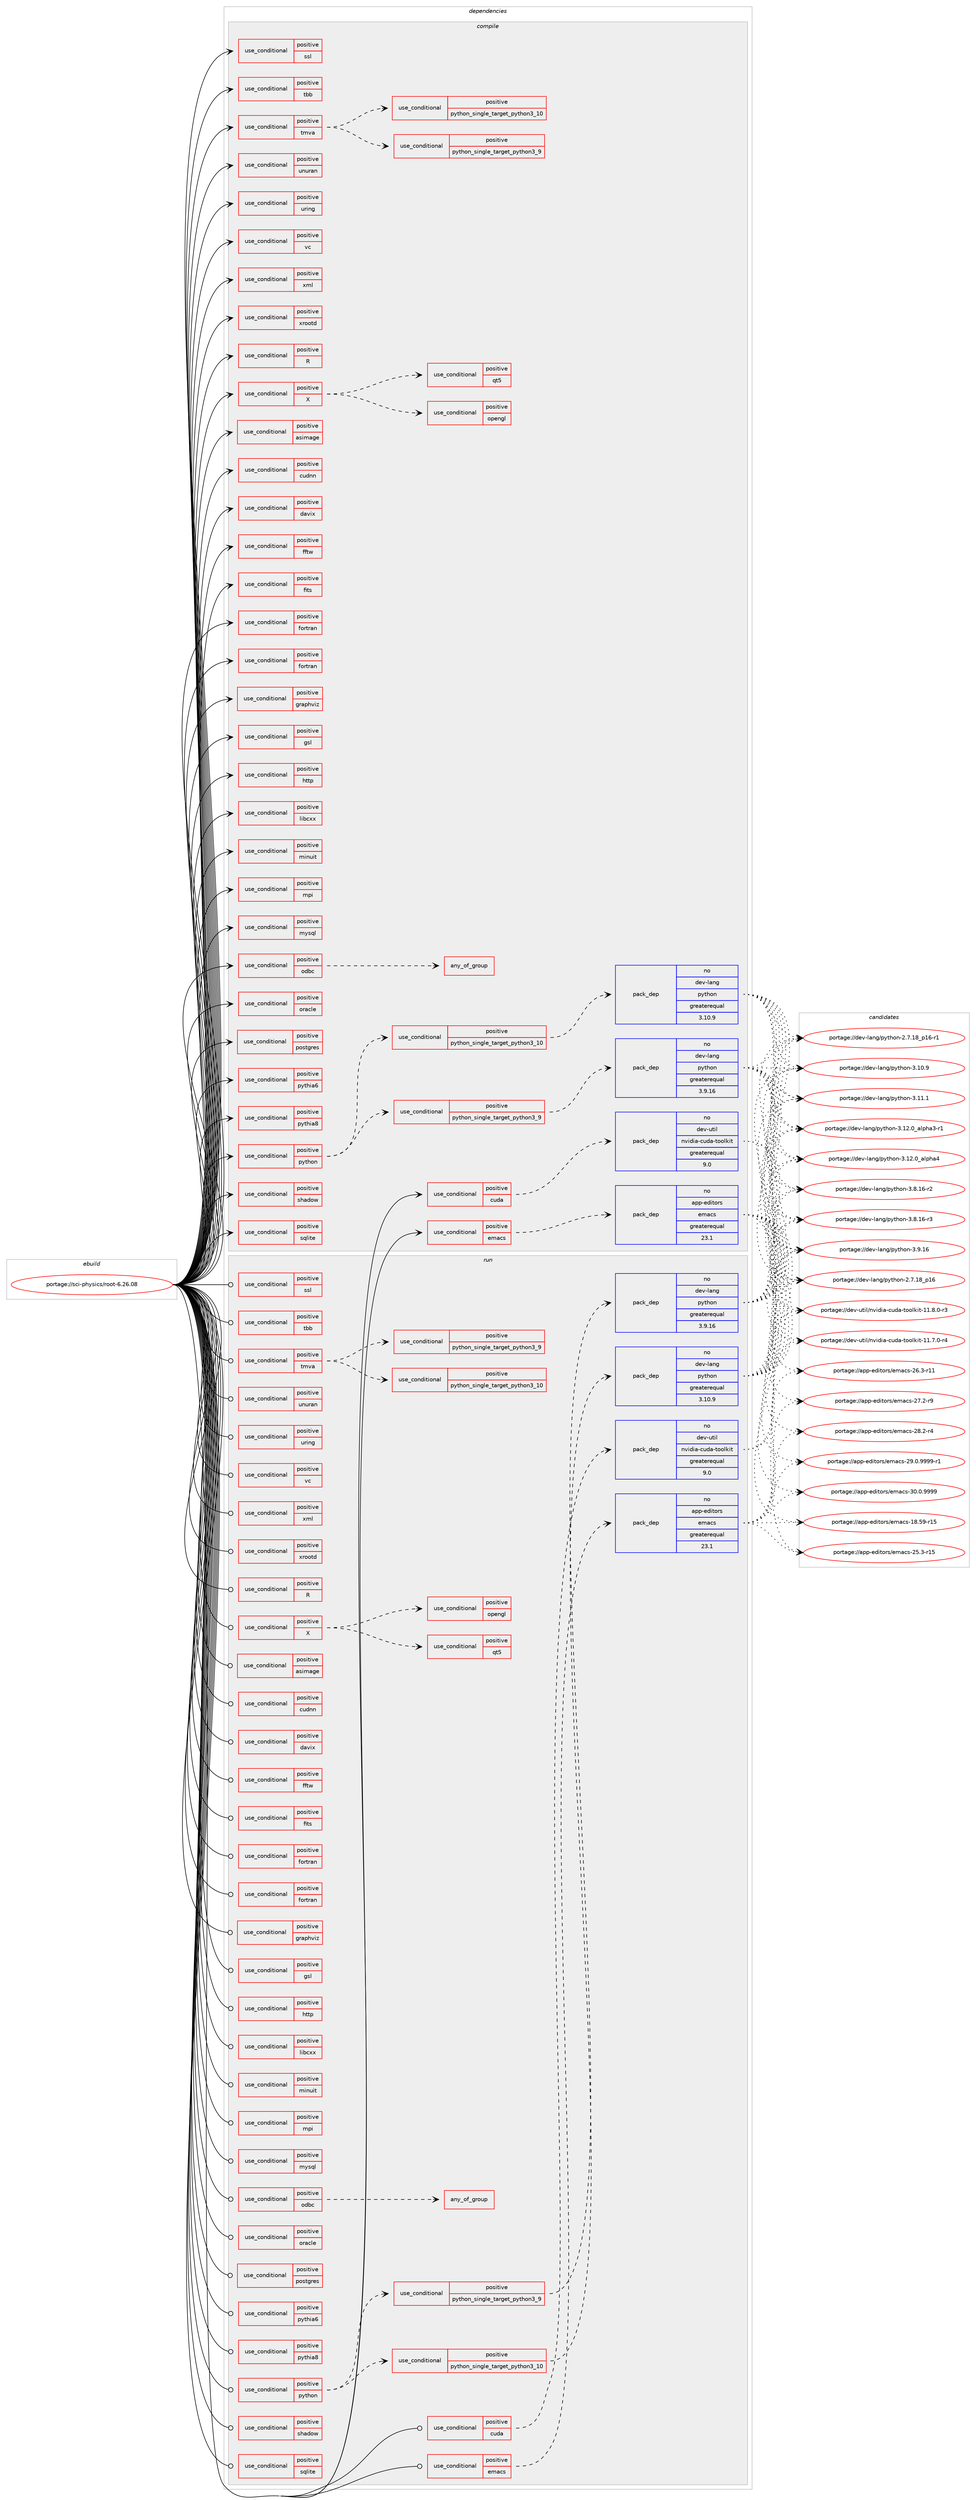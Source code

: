 digraph prolog {

# *************
# Graph options
# *************

newrank=true;
concentrate=true;
compound=true;
graph [rankdir=LR,fontname=Helvetica,fontsize=10,ranksep=1.5];#, ranksep=2.5, nodesep=0.2];
edge  [arrowhead=vee];
node  [fontname=Helvetica,fontsize=10];

# **********
# The ebuild
# **********

subgraph cluster_leftcol {
color=gray;
rank=same;
label=<<i>ebuild</i>>;
id [label="portage://sci-physics/root-6.26.08", color=red, width=4, href="../sci-physics/root-6.26.08.svg"];
}

# ****************
# The dependencies
# ****************

subgraph cluster_midcol {
color=gray;
label=<<i>dependencies</i>>;
subgraph cluster_compile {
fillcolor="#eeeeee";
style=filled;
label=<<i>compile</i>>;
subgraph cond2877 {
dependency4370 [label=<<TABLE BORDER="0" CELLBORDER="1" CELLSPACING="0" CELLPADDING="4"><TR><TD ROWSPAN="3" CELLPADDING="10">use_conditional</TD></TR><TR><TD>positive</TD></TR><TR><TD>R</TD></TR></TABLE>>, shape=none, color=red];
# *** BEGIN UNKNOWN DEPENDENCY TYPE (TODO) ***
# dependency4370 -> package_dependency(portage://sci-physics/root-6.26.08,install,no,dev-lang,R,none,[,,],[],[])
# *** END UNKNOWN DEPENDENCY TYPE (TODO) ***

}
id:e -> dependency4370:w [weight=20,style="solid",arrowhead="vee"];
subgraph cond2878 {
dependency4371 [label=<<TABLE BORDER="0" CELLBORDER="1" CELLSPACING="0" CELLPADDING="4"><TR><TD ROWSPAN="3" CELLPADDING="10">use_conditional</TD></TR><TR><TD>positive</TD></TR><TR><TD>X</TD></TR></TABLE>>, shape=none, color=red];
# *** BEGIN UNKNOWN DEPENDENCY TYPE (TODO) ***
# dependency4371 -> package_dependency(portage://sci-physics/root-6.26.08,install,no,x11-libs,libX11,none,[,,],[slot(0)],[])
# *** END UNKNOWN DEPENDENCY TYPE (TODO) ***

# *** BEGIN UNKNOWN DEPENDENCY TYPE (TODO) ***
# dependency4371 -> package_dependency(portage://sci-physics/root-6.26.08,install,no,x11-libs,libXext,none,[,,],[slot(0)],[])
# *** END UNKNOWN DEPENDENCY TYPE (TODO) ***

# *** BEGIN UNKNOWN DEPENDENCY TYPE (TODO) ***
# dependency4371 -> package_dependency(portage://sci-physics/root-6.26.08,install,no,x11-libs,libXft,none,[,,],[slot(0)],[])
# *** END UNKNOWN DEPENDENCY TYPE (TODO) ***

# *** BEGIN UNKNOWN DEPENDENCY TYPE (TODO) ***
# dependency4371 -> package_dependency(portage://sci-physics/root-6.26.08,install,no,x11-libs,libXpm,none,[,,],[slot(0)],[])
# *** END UNKNOWN DEPENDENCY TYPE (TODO) ***

subgraph cond2879 {
dependency4372 [label=<<TABLE BORDER="0" CELLBORDER="1" CELLSPACING="0" CELLPADDING="4"><TR><TD ROWSPAN="3" CELLPADDING="10">use_conditional</TD></TR><TR><TD>positive</TD></TR><TR><TD>opengl</TD></TR></TABLE>>, shape=none, color=red];
# *** BEGIN UNKNOWN DEPENDENCY TYPE (TODO) ***
# dependency4372 -> package_dependency(portage://sci-physics/root-6.26.08,install,no,media-libs,ftgl,none,[,,],[slot(0),equal],[])
# *** END UNKNOWN DEPENDENCY TYPE (TODO) ***

# *** BEGIN UNKNOWN DEPENDENCY TYPE (TODO) ***
# dependency4372 -> package_dependency(portage://sci-physics/root-6.26.08,install,no,media-libs,glew,none,[,,],[slot(0),equal],[])
# *** END UNKNOWN DEPENDENCY TYPE (TODO) ***

# *** BEGIN UNKNOWN DEPENDENCY TYPE (TODO) ***
# dependency4372 -> package_dependency(portage://sci-physics/root-6.26.08,install,no,virtual,opengl,none,[,,],[],[])
# *** END UNKNOWN DEPENDENCY TYPE (TODO) ***

# *** BEGIN UNKNOWN DEPENDENCY TYPE (TODO) ***
# dependency4372 -> package_dependency(portage://sci-physics/root-6.26.08,install,no,virtual,glu,none,[,,],[],[])
# *** END UNKNOWN DEPENDENCY TYPE (TODO) ***

# *** BEGIN UNKNOWN DEPENDENCY TYPE (TODO) ***
# dependency4372 -> package_dependency(portage://sci-physics/root-6.26.08,install,no,x11-libs,gl2ps,none,[,,],[slot(0),equal],[])
# *** END UNKNOWN DEPENDENCY TYPE (TODO) ***

}
dependency4371:e -> dependency4372:w [weight=20,style="dashed",arrowhead="vee"];
subgraph cond2880 {
dependency4373 [label=<<TABLE BORDER="0" CELLBORDER="1" CELLSPACING="0" CELLPADDING="4"><TR><TD ROWSPAN="3" CELLPADDING="10">use_conditional</TD></TR><TR><TD>positive</TD></TR><TR><TD>qt5</TD></TR></TABLE>>, shape=none, color=red];
# *** BEGIN UNKNOWN DEPENDENCY TYPE (TODO) ***
# dependency4373 -> package_dependency(portage://sci-physics/root-6.26.08,install,no,dev-qt,qtcore,none,[,,],[slot(5)],[])
# *** END UNKNOWN DEPENDENCY TYPE (TODO) ***

# *** BEGIN UNKNOWN DEPENDENCY TYPE (TODO) ***
# dependency4373 -> package_dependency(portage://sci-physics/root-6.26.08,install,no,dev-qt,qtgui,none,[,,],[slot(5)],[])
# *** END UNKNOWN DEPENDENCY TYPE (TODO) ***

# *** BEGIN UNKNOWN DEPENDENCY TYPE (TODO) ***
# dependency4373 -> package_dependency(portage://sci-physics/root-6.26.08,install,no,dev-qt,qtwebengine,none,[,,],[slot(5)],[use(enable(widgets),none)])
# *** END UNKNOWN DEPENDENCY TYPE (TODO) ***

}
dependency4371:e -> dependency4373:w [weight=20,style="dashed",arrowhead="vee"];
}
id:e -> dependency4371:w [weight=20,style="solid",arrowhead="vee"];
subgraph cond2881 {
dependency4374 [label=<<TABLE BORDER="0" CELLBORDER="1" CELLSPACING="0" CELLPADDING="4"><TR><TD ROWSPAN="3" CELLPADDING="10">use_conditional</TD></TR><TR><TD>positive</TD></TR><TR><TD>asimage</TD></TR></TABLE>>, shape=none, color=red];
# *** BEGIN UNKNOWN DEPENDENCY TYPE (TODO) ***
# dependency4374 -> package_dependency(portage://sci-physics/root-6.26.08,install,no,media-libs,libafterimage,none,[,,],[],[use(enable(gif),none),use(enable(jpeg),none),use(enable(png),none),use(enable(tiff),none)])
# *** END UNKNOWN DEPENDENCY TYPE (TODO) ***

}
id:e -> dependency4374:w [weight=20,style="solid",arrowhead="vee"];
subgraph cond2882 {
dependency4375 [label=<<TABLE BORDER="0" CELLBORDER="1" CELLSPACING="0" CELLPADDING="4"><TR><TD ROWSPAN="3" CELLPADDING="10">use_conditional</TD></TR><TR><TD>positive</TD></TR><TR><TD>cuda</TD></TR></TABLE>>, shape=none, color=red];
subgraph pack1447 {
dependency4376 [label=<<TABLE BORDER="0" CELLBORDER="1" CELLSPACING="0" CELLPADDING="4" WIDTH="220"><TR><TD ROWSPAN="6" CELLPADDING="30">pack_dep</TD></TR><TR><TD WIDTH="110">no</TD></TR><TR><TD>dev-util</TD></TR><TR><TD>nvidia-cuda-toolkit</TD></TR><TR><TD>greaterequal</TD></TR><TR><TD>9.0</TD></TR></TABLE>>, shape=none, color=blue];
}
dependency4375:e -> dependency4376:w [weight=20,style="dashed",arrowhead="vee"];
}
id:e -> dependency4375:w [weight=20,style="solid",arrowhead="vee"];
subgraph cond2883 {
dependency4377 [label=<<TABLE BORDER="0" CELLBORDER="1" CELLSPACING="0" CELLPADDING="4"><TR><TD ROWSPAN="3" CELLPADDING="10">use_conditional</TD></TR><TR><TD>positive</TD></TR><TR><TD>cudnn</TD></TR></TABLE>>, shape=none, color=red];
# *** BEGIN UNKNOWN DEPENDENCY TYPE (TODO) ***
# dependency4377 -> package_dependency(portage://sci-physics/root-6.26.08,install,no,dev-libs,cudnn,none,[,,],[],[])
# *** END UNKNOWN DEPENDENCY TYPE (TODO) ***

}
id:e -> dependency4377:w [weight=20,style="solid",arrowhead="vee"];
subgraph cond2884 {
dependency4378 [label=<<TABLE BORDER="0" CELLBORDER="1" CELLSPACING="0" CELLPADDING="4"><TR><TD ROWSPAN="3" CELLPADDING="10">use_conditional</TD></TR><TR><TD>positive</TD></TR><TR><TD>davix</TD></TR></TABLE>>, shape=none, color=red];
# *** BEGIN UNKNOWN DEPENDENCY TYPE (TODO) ***
# dependency4378 -> package_dependency(portage://sci-physics/root-6.26.08,install,no,net-libs,davix,none,[,,],[],[])
# *** END UNKNOWN DEPENDENCY TYPE (TODO) ***

}
id:e -> dependency4378:w [weight=20,style="solid",arrowhead="vee"];
subgraph cond2885 {
dependency4379 [label=<<TABLE BORDER="0" CELLBORDER="1" CELLSPACING="0" CELLPADDING="4"><TR><TD ROWSPAN="3" CELLPADDING="10">use_conditional</TD></TR><TR><TD>positive</TD></TR><TR><TD>emacs</TD></TR></TABLE>>, shape=none, color=red];
subgraph pack1448 {
dependency4380 [label=<<TABLE BORDER="0" CELLBORDER="1" CELLSPACING="0" CELLPADDING="4" WIDTH="220"><TR><TD ROWSPAN="6" CELLPADDING="30">pack_dep</TD></TR><TR><TD WIDTH="110">no</TD></TR><TR><TD>app-editors</TD></TR><TR><TD>emacs</TD></TR><TR><TD>greaterequal</TD></TR><TR><TD>23.1</TD></TR></TABLE>>, shape=none, color=blue];
}
dependency4379:e -> dependency4380:w [weight=20,style="dashed",arrowhead="vee"];
}
id:e -> dependency4379:w [weight=20,style="solid",arrowhead="vee"];
subgraph cond2886 {
dependency4381 [label=<<TABLE BORDER="0" CELLBORDER="1" CELLSPACING="0" CELLPADDING="4"><TR><TD ROWSPAN="3" CELLPADDING="10">use_conditional</TD></TR><TR><TD>positive</TD></TR><TR><TD>fftw</TD></TR></TABLE>>, shape=none, color=red];
# *** BEGIN UNKNOWN DEPENDENCY TYPE (TODO) ***
# dependency4381 -> package_dependency(portage://sci-physics/root-6.26.08,install,no,sci-libs,fftw,none,[,,],[slot(3.0),equal],[])
# *** END UNKNOWN DEPENDENCY TYPE (TODO) ***

}
id:e -> dependency4381:w [weight=20,style="solid",arrowhead="vee"];
subgraph cond2887 {
dependency4382 [label=<<TABLE BORDER="0" CELLBORDER="1" CELLSPACING="0" CELLPADDING="4"><TR><TD ROWSPAN="3" CELLPADDING="10">use_conditional</TD></TR><TR><TD>positive</TD></TR><TR><TD>fits</TD></TR></TABLE>>, shape=none, color=red];
# *** BEGIN UNKNOWN DEPENDENCY TYPE (TODO) ***
# dependency4382 -> package_dependency(portage://sci-physics/root-6.26.08,install,no,sci-libs,cfitsio,none,[,,],[slot(0),equal],[])
# *** END UNKNOWN DEPENDENCY TYPE (TODO) ***

}
id:e -> dependency4382:w [weight=20,style="solid",arrowhead="vee"];
subgraph cond2888 {
dependency4383 [label=<<TABLE BORDER="0" CELLBORDER="1" CELLSPACING="0" CELLPADDING="4"><TR><TD ROWSPAN="3" CELLPADDING="10">use_conditional</TD></TR><TR><TD>positive</TD></TR><TR><TD>fortran</TD></TR></TABLE>>, shape=none, color=red];
# *** BEGIN UNKNOWN DEPENDENCY TYPE (TODO) ***
# dependency4383 -> package_dependency(portage://sci-physics/root-6.26.08,install,no,dev-lang,cfortran,none,[,,],[],[])
# *** END UNKNOWN DEPENDENCY TYPE (TODO) ***

}
id:e -> dependency4383:w [weight=20,style="solid",arrowhead="vee"];
subgraph cond2889 {
dependency4384 [label=<<TABLE BORDER="0" CELLBORDER="1" CELLSPACING="0" CELLPADDING="4"><TR><TD ROWSPAN="3" CELLPADDING="10">use_conditional</TD></TR><TR><TD>positive</TD></TR><TR><TD>fortran</TD></TR></TABLE>>, shape=none, color=red];
# *** BEGIN UNKNOWN DEPENDENCY TYPE (TODO) ***
# dependency4384 -> package_dependency(portage://sci-physics/root-6.26.08,install,no,virtual,fortran,none,[,,],[],[])
# *** END UNKNOWN DEPENDENCY TYPE (TODO) ***

}
id:e -> dependency4384:w [weight=20,style="solid",arrowhead="vee"];
subgraph cond2890 {
dependency4385 [label=<<TABLE BORDER="0" CELLBORDER="1" CELLSPACING="0" CELLPADDING="4"><TR><TD ROWSPAN="3" CELLPADDING="10">use_conditional</TD></TR><TR><TD>positive</TD></TR><TR><TD>graphviz</TD></TR></TABLE>>, shape=none, color=red];
# *** BEGIN UNKNOWN DEPENDENCY TYPE (TODO) ***
# dependency4385 -> package_dependency(portage://sci-physics/root-6.26.08,install,no,media-gfx,graphviz,none,[,,],[],[])
# *** END UNKNOWN DEPENDENCY TYPE (TODO) ***

}
id:e -> dependency4385:w [weight=20,style="solid",arrowhead="vee"];
subgraph cond2891 {
dependency4386 [label=<<TABLE BORDER="0" CELLBORDER="1" CELLSPACING="0" CELLPADDING="4"><TR><TD ROWSPAN="3" CELLPADDING="10">use_conditional</TD></TR><TR><TD>positive</TD></TR><TR><TD>gsl</TD></TR></TABLE>>, shape=none, color=red];
# *** BEGIN UNKNOWN DEPENDENCY TYPE (TODO) ***
# dependency4386 -> package_dependency(portage://sci-physics/root-6.26.08,install,no,sci-libs,gsl,none,[,,],any_same_slot,[])
# *** END UNKNOWN DEPENDENCY TYPE (TODO) ***

}
id:e -> dependency4386:w [weight=20,style="solid",arrowhead="vee"];
subgraph cond2892 {
dependency4387 [label=<<TABLE BORDER="0" CELLBORDER="1" CELLSPACING="0" CELLPADDING="4"><TR><TD ROWSPAN="3" CELLPADDING="10">use_conditional</TD></TR><TR><TD>positive</TD></TR><TR><TD>http</TD></TR></TABLE>>, shape=none, color=red];
# *** BEGIN UNKNOWN DEPENDENCY TYPE (TODO) ***
# dependency4387 -> package_dependency(portage://sci-physics/root-6.26.08,install,no,dev-libs,fcgi,none,[,,],[slot(0),equal],[])
# *** END UNKNOWN DEPENDENCY TYPE (TODO) ***

}
id:e -> dependency4387:w [weight=20,style="solid",arrowhead="vee"];
subgraph cond2893 {
dependency4388 [label=<<TABLE BORDER="0" CELLBORDER="1" CELLSPACING="0" CELLPADDING="4"><TR><TD ROWSPAN="3" CELLPADDING="10">use_conditional</TD></TR><TR><TD>positive</TD></TR><TR><TD>libcxx</TD></TR></TABLE>>, shape=none, color=red];
# *** BEGIN UNKNOWN DEPENDENCY TYPE (TODO) ***
# dependency4388 -> package_dependency(portage://sci-physics/root-6.26.08,install,no,sys-libs,libcxx,none,[,,],[],[])
# *** END UNKNOWN DEPENDENCY TYPE (TODO) ***

}
id:e -> dependency4388:w [weight=20,style="solid",arrowhead="vee"];
subgraph cond2894 {
dependency4389 [label=<<TABLE BORDER="0" CELLBORDER="1" CELLSPACING="0" CELLPADDING="4"><TR><TD ROWSPAN="3" CELLPADDING="10">use_conditional</TD></TR><TR><TD>positive</TD></TR><TR><TD>minuit</TD></TR></TABLE>>, shape=none, color=red];
# *** BEGIN UNKNOWN DEPENDENCY TYPE (TODO) ***
# dependency4389 -> package_dependency(portage://sci-physics/root-6.26.08,install,weak,sci-libs,minuit,none,[,,],[],[])
# *** END UNKNOWN DEPENDENCY TYPE (TODO) ***

}
id:e -> dependency4389:w [weight=20,style="solid",arrowhead="vee"];
subgraph cond2895 {
dependency4390 [label=<<TABLE BORDER="0" CELLBORDER="1" CELLSPACING="0" CELLPADDING="4"><TR><TD ROWSPAN="3" CELLPADDING="10">use_conditional</TD></TR><TR><TD>positive</TD></TR><TR><TD>mpi</TD></TR></TABLE>>, shape=none, color=red];
# *** BEGIN UNKNOWN DEPENDENCY TYPE (TODO) ***
# dependency4390 -> package_dependency(portage://sci-physics/root-6.26.08,install,no,virtual,mpi,none,[,,],[],[use(optenable(fortran),none)])
# *** END UNKNOWN DEPENDENCY TYPE (TODO) ***

}
id:e -> dependency4390:w [weight=20,style="solid",arrowhead="vee"];
subgraph cond2896 {
dependency4391 [label=<<TABLE BORDER="0" CELLBORDER="1" CELLSPACING="0" CELLPADDING="4"><TR><TD ROWSPAN="3" CELLPADDING="10">use_conditional</TD></TR><TR><TD>positive</TD></TR><TR><TD>mysql</TD></TR></TABLE>>, shape=none, color=red];
# *** BEGIN UNKNOWN DEPENDENCY TYPE (TODO) ***
# dependency4391 -> package_dependency(portage://sci-physics/root-6.26.08,install,no,dev-db,mysql-connector-c,none,[,,],[],[])
# *** END UNKNOWN DEPENDENCY TYPE (TODO) ***

}
id:e -> dependency4391:w [weight=20,style="solid",arrowhead="vee"];
subgraph cond2897 {
dependency4392 [label=<<TABLE BORDER="0" CELLBORDER="1" CELLSPACING="0" CELLPADDING="4"><TR><TD ROWSPAN="3" CELLPADDING="10">use_conditional</TD></TR><TR><TD>positive</TD></TR><TR><TD>odbc</TD></TR></TABLE>>, shape=none, color=red];
subgraph any42 {
dependency4393 [label=<<TABLE BORDER="0" CELLBORDER="1" CELLSPACING="0" CELLPADDING="4"><TR><TD CELLPADDING="10">any_of_group</TD></TR></TABLE>>, shape=none, color=red];# *** BEGIN UNKNOWN DEPENDENCY TYPE (TODO) ***
# dependency4393 -> package_dependency(portage://sci-physics/root-6.26.08,install,no,dev-db,libiodbc,none,[,,],[],[])
# *** END UNKNOWN DEPENDENCY TYPE (TODO) ***

# *** BEGIN UNKNOWN DEPENDENCY TYPE (TODO) ***
# dependency4393 -> package_dependency(portage://sci-physics/root-6.26.08,install,no,dev-db,unixODBC,none,[,,],[],[])
# *** END UNKNOWN DEPENDENCY TYPE (TODO) ***

}
dependency4392:e -> dependency4393:w [weight=20,style="dashed",arrowhead="vee"];
}
id:e -> dependency4392:w [weight=20,style="solid",arrowhead="vee"];
subgraph cond2898 {
dependency4394 [label=<<TABLE BORDER="0" CELLBORDER="1" CELLSPACING="0" CELLPADDING="4"><TR><TD ROWSPAN="3" CELLPADDING="10">use_conditional</TD></TR><TR><TD>positive</TD></TR><TR><TD>oracle</TD></TR></TABLE>>, shape=none, color=red];
# *** BEGIN UNKNOWN DEPENDENCY TYPE (TODO) ***
# dependency4394 -> package_dependency(portage://sci-physics/root-6.26.08,install,no,dev-db,oracle-instantclient,none,[,,],[],[use(enable(sdk),none)])
# *** END UNKNOWN DEPENDENCY TYPE (TODO) ***

}
id:e -> dependency4394:w [weight=20,style="solid",arrowhead="vee"];
subgraph cond2899 {
dependency4395 [label=<<TABLE BORDER="0" CELLBORDER="1" CELLSPACING="0" CELLPADDING="4"><TR><TD ROWSPAN="3" CELLPADDING="10">use_conditional</TD></TR><TR><TD>positive</TD></TR><TR><TD>postgres</TD></TR></TABLE>>, shape=none, color=red];
# *** BEGIN UNKNOWN DEPENDENCY TYPE (TODO) ***
# dependency4395 -> package_dependency(portage://sci-physics/root-6.26.08,install,no,dev-db,postgresql,none,[,,],any_same_slot,[])
# *** END UNKNOWN DEPENDENCY TYPE (TODO) ***

}
id:e -> dependency4395:w [weight=20,style="solid",arrowhead="vee"];
subgraph cond2900 {
dependency4396 [label=<<TABLE BORDER="0" CELLBORDER="1" CELLSPACING="0" CELLPADDING="4"><TR><TD ROWSPAN="3" CELLPADDING="10">use_conditional</TD></TR><TR><TD>positive</TD></TR><TR><TD>pythia6</TD></TR></TABLE>>, shape=none, color=red];
# *** BEGIN UNKNOWN DEPENDENCY TYPE (TODO) ***
# dependency4396 -> package_dependency(portage://sci-physics/root-6.26.08,install,no,sci-physics,pythia,none,[,,],[slot(6)],[])
# *** END UNKNOWN DEPENDENCY TYPE (TODO) ***

}
id:e -> dependency4396:w [weight=20,style="solid",arrowhead="vee"];
subgraph cond2901 {
dependency4397 [label=<<TABLE BORDER="0" CELLBORDER="1" CELLSPACING="0" CELLPADDING="4"><TR><TD ROWSPAN="3" CELLPADDING="10">use_conditional</TD></TR><TR><TD>positive</TD></TR><TR><TD>pythia8</TD></TR></TABLE>>, shape=none, color=red];
# *** BEGIN UNKNOWN DEPENDENCY TYPE (TODO) ***
# dependency4397 -> package_dependency(portage://sci-physics/root-6.26.08,install,no,sci-physics,pythia,none,[,,],[slot(8)],[])
# *** END UNKNOWN DEPENDENCY TYPE (TODO) ***

}
id:e -> dependency4397:w [weight=20,style="solid",arrowhead="vee"];
subgraph cond2902 {
dependency4398 [label=<<TABLE BORDER="0" CELLBORDER="1" CELLSPACING="0" CELLPADDING="4"><TR><TD ROWSPAN="3" CELLPADDING="10">use_conditional</TD></TR><TR><TD>positive</TD></TR><TR><TD>python</TD></TR></TABLE>>, shape=none, color=red];
subgraph cond2903 {
dependency4399 [label=<<TABLE BORDER="0" CELLBORDER="1" CELLSPACING="0" CELLPADDING="4"><TR><TD ROWSPAN="3" CELLPADDING="10">use_conditional</TD></TR><TR><TD>positive</TD></TR><TR><TD>python_single_target_python3_9</TD></TR></TABLE>>, shape=none, color=red];
subgraph pack1449 {
dependency4400 [label=<<TABLE BORDER="0" CELLBORDER="1" CELLSPACING="0" CELLPADDING="4" WIDTH="220"><TR><TD ROWSPAN="6" CELLPADDING="30">pack_dep</TD></TR><TR><TD WIDTH="110">no</TD></TR><TR><TD>dev-lang</TD></TR><TR><TD>python</TD></TR><TR><TD>greaterequal</TD></TR><TR><TD>3.9.16</TD></TR></TABLE>>, shape=none, color=blue];
}
dependency4399:e -> dependency4400:w [weight=20,style="dashed",arrowhead="vee"];
}
dependency4398:e -> dependency4399:w [weight=20,style="dashed",arrowhead="vee"];
subgraph cond2904 {
dependency4401 [label=<<TABLE BORDER="0" CELLBORDER="1" CELLSPACING="0" CELLPADDING="4"><TR><TD ROWSPAN="3" CELLPADDING="10">use_conditional</TD></TR><TR><TD>positive</TD></TR><TR><TD>python_single_target_python3_10</TD></TR></TABLE>>, shape=none, color=red];
subgraph pack1450 {
dependency4402 [label=<<TABLE BORDER="0" CELLBORDER="1" CELLSPACING="0" CELLPADDING="4" WIDTH="220"><TR><TD ROWSPAN="6" CELLPADDING="30">pack_dep</TD></TR><TR><TD WIDTH="110">no</TD></TR><TR><TD>dev-lang</TD></TR><TR><TD>python</TD></TR><TR><TD>greaterequal</TD></TR><TR><TD>3.10.9</TD></TR></TABLE>>, shape=none, color=blue];
}
dependency4401:e -> dependency4402:w [weight=20,style="dashed",arrowhead="vee"];
}
dependency4398:e -> dependency4401:w [weight=20,style="dashed",arrowhead="vee"];
}
id:e -> dependency4398:w [weight=20,style="solid",arrowhead="vee"];
subgraph cond2905 {
dependency4403 [label=<<TABLE BORDER="0" CELLBORDER="1" CELLSPACING="0" CELLPADDING="4"><TR><TD ROWSPAN="3" CELLPADDING="10">use_conditional</TD></TR><TR><TD>positive</TD></TR><TR><TD>shadow</TD></TR></TABLE>>, shape=none, color=red];
# *** BEGIN UNKNOWN DEPENDENCY TYPE (TODO) ***
# dependency4403 -> package_dependency(portage://sci-physics/root-6.26.08,install,no,sys-apps,shadow,none,[,,],[],[])
# *** END UNKNOWN DEPENDENCY TYPE (TODO) ***

}
id:e -> dependency4403:w [weight=20,style="solid",arrowhead="vee"];
subgraph cond2906 {
dependency4404 [label=<<TABLE BORDER="0" CELLBORDER="1" CELLSPACING="0" CELLPADDING="4"><TR><TD ROWSPAN="3" CELLPADDING="10">use_conditional</TD></TR><TR><TD>positive</TD></TR><TR><TD>sqlite</TD></TR></TABLE>>, shape=none, color=red];
# *** BEGIN UNKNOWN DEPENDENCY TYPE (TODO) ***
# dependency4404 -> package_dependency(portage://sci-physics/root-6.26.08,install,no,dev-db,sqlite,none,[,,],[slot(3)],[])
# *** END UNKNOWN DEPENDENCY TYPE (TODO) ***

}
id:e -> dependency4404:w [weight=20,style="solid",arrowhead="vee"];
subgraph cond2907 {
dependency4405 [label=<<TABLE BORDER="0" CELLBORDER="1" CELLSPACING="0" CELLPADDING="4"><TR><TD ROWSPAN="3" CELLPADDING="10">use_conditional</TD></TR><TR><TD>positive</TD></TR><TR><TD>ssl</TD></TR></TABLE>>, shape=none, color=red];
# *** BEGIN UNKNOWN DEPENDENCY TYPE (TODO) ***
# dependency4405 -> package_dependency(portage://sci-physics/root-6.26.08,install,no,dev-libs,openssl,none,[,,],[slot(0),equal],[])
# *** END UNKNOWN DEPENDENCY TYPE (TODO) ***

}
id:e -> dependency4405:w [weight=20,style="solid",arrowhead="vee"];
subgraph cond2908 {
dependency4406 [label=<<TABLE BORDER="0" CELLBORDER="1" CELLSPACING="0" CELLPADDING="4"><TR><TD ROWSPAN="3" CELLPADDING="10">use_conditional</TD></TR><TR><TD>positive</TD></TR><TR><TD>tbb</TD></TR></TABLE>>, shape=none, color=red];
# *** BEGIN UNKNOWN DEPENDENCY TYPE (TODO) ***
# dependency4406 -> package_dependency(portage://sci-physics/root-6.26.08,install,no,dev-cpp,tbb,none,[,,],any_same_slot,[])
# *** END UNKNOWN DEPENDENCY TYPE (TODO) ***

}
id:e -> dependency4406:w [weight=20,style="solid",arrowhead="vee"];
subgraph cond2909 {
dependency4407 [label=<<TABLE BORDER="0" CELLBORDER="1" CELLSPACING="0" CELLPADDING="4"><TR><TD ROWSPAN="3" CELLPADDING="10">use_conditional</TD></TR><TR><TD>positive</TD></TR><TR><TD>tmva</TD></TR></TABLE>>, shape=none, color=red];
subgraph cond2910 {
dependency4408 [label=<<TABLE BORDER="0" CELLBORDER="1" CELLSPACING="0" CELLPADDING="4"><TR><TD ROWSPAN="3" CELLPADDING="10">use_conditional</TD></TR><TR><TD>positive</TD></TR><TR><TD>python_single_target_python3_9</TD></TR></TABLE>>, shape=none, color=red];
# *** BEGIN UNKNOWN DEPENDENCY TYPE (TODO) ***
# dependency4408 -> package_dependency(portage://sci-physics/root-6.26.08,install,no,dev-python,numpy,none,[,,],[],[use(enable(python_targets_python3_9),negative)])
# *** END UNKNOWN DEPENDENCY TYPE (TODO) ***

}
dependency4407:e -> dependency4408:w [weight=20,style="dashed",arrowhead="vee"];
subgraph cond2911 {
dependency4409 [label=<<TABLE BORDER="0" CELLBORDER="1" CELLSPACING="0" CELLPADDING="4"><TR><TD ROWSPAN="3" CELLPADDING="10">use_conditional</TD></TR><TR><TD>positive</TD></TR><TR><TD>python_single_target_python3_10</TD></TR></TABLE>>, shape=none, color=red];
# *** BEGIN UNKNOWN DEPENDENCY TYPE (TODO) ***
# dependency4409 -> package_dependency(portage://sci-physics/root-6.26.08,install,no,dev-python,numpy,none,[,,],[],[use(enable(python_targets_python3_10),negative)])
# *** END UNKNOWN DEPENDENCY TYPE (TODO) ***

}
dependency4407:e -> dependency4409:w [weight=20,style="dashed",arrowhead="vee"];
}
id:e -> dependency4407:w [weight=20,style="solid",arrowhead="vee"];
subgraph cond2912 {
dependency4410 [label=<<TABLE BORDER="0" CELLBORDER="1" CELLSPACING="0" CELLPADDING="4"><TR><TD ROWSPAN="3" CELLPADDING="10">use_conditional</TD></TR><TR><TD>positive</TD></TR><TR><TD>unuran</TD></TR></TABLE>>, shape=none, color=red];
# *** BEGIN UNKNOWN DEPENDENCY TYPE (TODO) ***
# dependency4410 -> package_dependency(portage://sci-physics/root-6.26.08,install,no,sci-mathematics,unuran,none,[,,],[slot(0),equal],[])
# *** END UNKNOWN DEPENDENCY TYPE (TODO) ***

}
id:e -> dependency4410:w [weight=20,style="solid",arrowhead="vee"];
subgraph cond2913 {
dependency4411 [label=<<TABLE BORDER="0" CELLBORDER="1" CELLSPACING="0" CELLPADDING="4"><TR><TD ROWSPAN="3" CELLPADDING="10">use_conditional</TD></TR><TR><TD>positive</TD></TR><TR><TD>uring</TD></TR></TABLE>>, shape=none, color=red];
# *** BEGIN UNKNOWN DEPENDENCY TYPE (TODO) ***
# dependency4411 -> package_dependency(portage://sci-physics/root-6.26.08,install,no,sys-libs,liburing,none,[,,],any_same_slot,[])
# *** END UNKNOWN DEPENDENCY TYPE (TODO) ***

}
id:e -> dependency4411:w [weight=20,style="solid",arrowhead="vee"];
subgraph cond2914 {
dependency4412 [label=<<TABLE BORDER="0" CELLBORDER="1" CELLSPACING="0" CELLPADDING="4"><TR><TD ROWSPAN="3" CELLPADDING="10">use_conditional</TD></TR><TR><TD>positive</TD></TR><TR><TD>vc</TD></TR></TABLE>>, shape=none, color=red];
# *** BEGIN UNKNOWN DEPENDENCY TYPE (TODO) ***
# dependency4412 -> package_dependency(portage://sci-physics/root-6.26.08,install,no,dev-libs,vc,none,[,,],any_same_slot,[])
# *** END UNKNOWN DEPENDENCY TYPE (TODO) ***

}
id:e -> dependency4412:w [weight=20,style="solid",arrowhead="vee"];
subgraph cond2915 {
dependency4413 [label=<<TABLE BORDER="0" CELLBORDER="1" CELLSPACING="0" CELLPADDING="4"><TR><TD ROWSPAN="3" CELLPADDING="10">use_conditional</TD></TR><TR><TD>positive</TD></TR><TR><TD>xml</TD></TR></TABLE>>, shape=none, color=red];
# *** BEGIN UNKNOWN DEPENDENCY TYPE (TODO) ***
# dependency4413 -> package_dependency(portage://sci-physics/root-6.26.08,install,no,dev-libs,libxml2,none,[,,],[slot(2),equal],[])
# *** END UNKNOWN DEPENDENCY TYPE (TODO) ***

}
id:e -> dependency4413:w [weight=20,style="solid",arrowhead="vee"];
subgraph cond2916 {
dependency4414 [label=<<TABLE BORDER="0" CELLBORDER="1" CELLSPACING="0" CELLPADDING="4"><TR><TD ROWSPAN="3" CELLPADDING="10">use_conditional</TD></TR><TR><TD>positive</TD></TR><TR><TD>xrootd</TD></TR></TABLE>>, shape=none, color=red];
# *** BEGIN UNKNOWN DEPENDENCY TYPE (TODO) ***
# dependency4414 -> package_dependency(portage://sci-physics/root-6.26.08,install,no,net-libs,xrootd,none,[,,],[slot(0),equal],[])
# *** END UNKNOWN DEPENDENCY TYPE (TODO) ***

}
id:e -> dependency4414:w [weight=20,style="solid",arrowhead="vee"];
# *** BEGIN UNKNOWN DEPENDENCY TYPE (TODO) ***
# id -> package_dependency(portage://sci-physics/root-6.26.08,install,no,app-arch,lz4,none,[,,],[],[])
# *** END UNKNOWN DEPENDENCY TYPE (TODO) ***

# *** BEGIN UNKNOWN DEPENDENCY TYPE (TODO) ***
# id -> package_dependency(portage://sci-physics/root-6.26.08,install,no,app-arch,xz-utils,none,[,,],[],[])
# *** END UNKNOWN DEPENDENCY TYPE (TODO) ***

# *** BEGIN UNKNOWN DEPENDENCY TYPE (TODO) ***
# id -> package_dependency(portage://sci-physics/root-6.26.08,install,no,app-arch,zstd,none,[,,],[],[])
# *** END UNKNOWN DEPENDENCY TYPE (TODO) ***

# *** BEGIN UNKNOWN DEPENDENCY TYPE (TODO) ***
# id -> package_dependency(portage://sci-physics/root-6.26.08,install,no,dev-cpp,nlohmann_json,none,[,,],[],[])
# *** END UNKNOWN DEPENDENCY TYPE (TODO) ***

# *** BEGIN UNKNOWN DEPENDENCY TYPE (TODO) ***
# id -> package_dependency(portage://sci-physics/root-6.26.08,install,no,dev-libs,libpcre,none,[,,],[slot(3)],[])
# *** END UNKNOWN DEPENDENCY TYPE (TODO) ***

# *** BEGIN UNKNOWN DEPENDENCY TYPE (TODO) ***
# id -> package_dependency(portage://sci-physics/root-6.26.08,install,no,dev-libs,xxhash,none,[,,],[],[])
# *** END UNKNOWN DEPENDENCY TYPE (TODO) ***

# *** BEGIN UNKNOWN DEPENDENCY TYPE (TODO) ***
# id -> package_dependency(portage://sci-physics/root-6.26.08,install,no,media-fonts,dejavu,none,[,,],[],[])
# *** END UNKNOWN DEPENDENCY TYPE (TODO) ***

# *** BEGIN UNKNOWN DEPENDENCY TYPE (TODO) ***
# id -> package_dependency(portage://sci-physics/root-6.26.08,install,no,media-libs,freetype,none,[,,],[slot(2)],[])
# *** END UNKNOWN DEPENDENCY TYPE (TODO) ***

# *** BEGIN UNKNOWN DEPENDENCY TYPE (TODO) ***
# id -> package_dependency(portage://sci-physics/root-6.26.08,install,no,media-libs,libpng,none,[,,],[slot(0),equal],[])
# *** END UNKNOWN DEPENDENCY TYPE (TODO) ***

# *** BEGIN UNKNOWN DEPENDENCY TYPE (TODO) ***
# id -> package_dependency(portage://sci-physics/root-6.26.08,install,no,sys-libs,ncurses,none,[,,],any_same_slot,[])
# *** END UNKNOWN DEPENDENCY TYPE (TODO) ***

# *** BEGIN UNKNOWN DEPENDENCY TYPE (TODO) ***
# id -> package_dependency(portage://sci-physics/root-6.26.08,install,no,sys-libs,zlib,none,[,,],[],[])
# *** END UNKNOWN DEPENDENCY TYPE (TODO) ***

# *** BEGIN UNKNOWN DEPENDENCY TYPE (TODO) ***
# id -> package_dependency(portage://sci-physics/root-6.26.08,install,no,virtual,libcrypt,none,[,,],any_same_slot,[])
# *** END UNKNOWN DEPENDENCY TYPE (TODO) ***

# *** BEGIN UNKNOWN DEPENDENCY TYPE (TODO) ***
# id -> package_dependency(portage://sci-physics/root-6.26.08,install,no,virtual,pkgconfig,none,[,,],[],[])
# *** END UNKNOWN DEPENDENCY TYPE (TODO) ***

}
subgraph cluster_compileandrun {
fillcolor="#eeeeee";
style=filled;
label=<<i>compile and run</i>>;
}
subgraph cluster_run {
fillcolor="#eeeeee";
style=filled;
label=<<i>run</i>>;
subgraph cond2917 {
dependency4415 [label=<<TABLE BORDER="0" CELLBORDER="1" CELLSPACING="0" CELLPADDING="4"><TR><TD ROWSPAN="3" CELLPADDING="10">use_conditional</TD></TR><TR><TD>positive</TD></TR><TR><TD>R</TD></TR></TABLE>>, shape=none, color=red];
# *** BEGIN UNKNOWN DEPENDENCY TYPE (TODO) ***
# dependency4415 -> package_dependency(portage://sci-physics/root-6.26.08,run,no,dev-lang,R,none,[,,],[],[])
# *** END UNKNOWN DEPENDENCY TYPE (TODO) ***

}
id:e -> dependency4415:w [weight=20,style="solid",arrowhead="odot"];
subgraph cond2918 {
dependency4416 [label=<<TABLE BORDER="0" CELLBORDER="1" CELLSPACING="0" CELLPADDING="4"><TR><TD ROWSPAN="3" CELLPADDING="10">use_conditional</TD></TR><TR><TD>positive</TD></TR><TR><TD>X</TD></TR></TABLE>>, shape=none, color=red];
# *** BEGIN UNKNOWN DEPENDENCY TYPE (TODO) ***
# dependency4416 -> package_dependency(portage://sci-physics/root-6.26.08,run,no,x11-libs,libX11,none,[,,],[slot(0)],[])
# *** END UNKNOWN DEPENDENCY TYPE (TODO) ***

# *** BEGIN UNKNOWN DEPENDENCY TYPE (TODO) ***
# dependency4416 -> package_dependency(portage://sci-physics/root-6.26.08,run,no,x11-libs,libXext,none,[,,],[slot(0)],[])
# *** END UNKNOWN DEPENDENCY TYPE (TODO) ***

# *** BEGIN UNKNOWN DEPENDENCY TYPE (TODO) ***
# dependency4416 -> package_dependency(portage://sci-physics/root-6.26.08,run,no,x11-libs,libXft,none,[,,],[slot(0)],[])
# *** END UNKNOWN DEPENDENCY TYPE (TODO) ***

# *** BEGIN UNKNOWN DEPENDENCY TYPE (TODO) ***
# dependency4416 -> package_dependency(portage://sci-physics/root-6.26.08,run,no,x11-libs,libXpm,none,[,,],[slot(0)],[])
# *** END UNKNOWN DEPENDENCY TYPE (TODO) ***

subgraph cond2919 {
dependency4417 [label=<<TABLE BORDER="0" CELLBORDER="1" CELLSPACING="0" CELLPADDING="4"><TR><TD ROWSPAN="3" CELLPADDING="10">use_conditional</TD></TR><TR><TD>positive</TD></TR><TR><TD>opengl</TD></TR></TABLE>>, shape=none, color=red];
# *** BEGIN UNKNOWN DEPENDENCY TYPE (TODO) ***
# dependency4417 -> package_dependency(portage://sci-physics/root-6.26.08,run,no,media-libs,ftgl,none,[,,],[slot(0),equal],[])
# *** END UNKNOWN DEPENDENCY TYPE (TODO) ***

# *** BEGIN UNKNOWN DEPENDENCY TYPE (TODO) ***
# dependency4417 -> package_dependency(portage://sci-physics/root-6.26.08,run,no,media-libs,glew,none,[,,],[slot(0),equal],[])
# *** END UNKNOWN DEPENDENCY TYPE (TODO) ***

# *** BEGIN UNKNOWN DEPENDENCY TYPE (TODO) ***
# dependency4417 -> package_dependency(portage://sci-physics/root-6.26.08,run,no,virtual,opengl,none,[,,],[],[])
# *** END UNKNOWN DEPENDENCY TYPE (TODO) ***

# *** BEGIN UNKNOWN DEPENDENCY TYPE (TODO) ***
# dependency4417 -> package_dependency(portage://sci-physics/root-6.26.08,run,no,virtual,glu,none,[,,],[],[])
# *** END UNKNOWN DEPENDENCY TYPE (TODO) ***

# *** BEGIN UNKNOWN DEPENDENCY TYPE (TODO) ***
# dependency4417 -> package_dependency(portage://sci-physics/root-6.26.08,run,no,x11-libs,gl2ps,none,[,,],[slot(0),equal],[])
# *** END UNKNOWN DEPENDENCY TYPE (TODO) ***

}
dependency4416:e -> dependency4417:w [weight=20,style="dashed",arrowhead="vee"];
subgraph cond2920 {
dependency4418 [label=<<TABLE BORDER="0" CELLBORDER="1" CELLSPACING="0" CELLPADDING="4"><TR><TD ROWSPAN="3" CELLPADDING="10">use_conditional</TD></TR><TR><TD>positive</TD></TR><TR><TD>qt5</TD></TR></TABLE>>, shape=none, color=red];
# *** BEGIN UNKNOWN DEPENDENCY TYPE (TODO) ***
# dependency4418 -> package_dependency(portage://sci-physics/root-6.26.08,run,no,dev-qt,qtcore,none,[,,],[slot(5)],[])
# *** END UNKNOWN DEPENDENCY TYPE (TODO) ***

# *** BEGIN UNKNOWN DEPENDENCY TYPE (TODO) ***
# dependency4418 -> package_dependency(portage://sci-physics/root-6.26.08,run,no,dev-qt,qtgui,none,[,,],[slot(5)],[])
# *** END UNKNOWN DEPENDENCY TYPE (TODO) ***

# *** BEGIN UNKNOWN DEPENDENCY TYPE (TODO) ***
# dependency4418 -> package_dependency(portage://sci-physics/root-6.26.08,run,no,dev-qt,qtwebengine,none,[,,],[slot(5)],[use(enable(widgets),none)])
# *** END UNKNOWN DEPENDENCY TYPE (TODO) ***

}
dependency4416:e -> dependency4418:w [weight=20,style="dashed",arrowhead="vee"];
}
id:e -> dependency4416:w [weight=20,style="solid",arrowhead="odot"];
subgraph cond2921 {
dependency4419 [label=<<TABLE BORDER="0" CELLBORDER="1" CELLSPACING="0" CELLPADDING="4"><TR><TD ROWSPAN="3" CELLPADDING="10">use_conditional</TD></TR><TR><TD>positive</TD></TR><TR><TD>asimage</TD></TR></TABLE>>, shape=none, color=red];
# *** BEGIN UNKNOWN DEPENDENCY TYPE (TODO) ***
# dependency4419 -> package_dependency(portage://sci-physics/root-6.26.08,run,no,media-libs,libafterimage,none,[,,],[],[use(enable(gif),none),use(enable(jpeg),none),use(enable(png),none),use(enable(tiff),none)])
# *** END UNKNOWN DEPENDENCY TYPE (TODO) ***

}
id:e -> dependency4419:w [weight=20,style="solid",arrowhead="odot"];
subgraph cond2922 {
dependency4420 [label=<<TABLE BORDER="0" CELLBORDER="1" CELLSPACING="0" CELLPADDING="4"><TR><TD ROWSPAN="3" CELLPADDING="10">use_conditional</TD></TR><TR><TD>positive</TD></TR><TR><TD>cuda</TD></TR></TABLE>>, shape=none, color=red];
subgraph pack1451 {
dependency4421 [label=<<TABLE BORDER="0" CELLBORDER="1" CELLSPACING="0" CELLPADDING="4" WIDTH="220"><TR><TD ROWSPAN="6" CELLPADDING="30">pack_dep</TD></TR><TR><TD WIDTH="110">no</TD></TR><TR><TD>dev-util</TD></TR><TR><TD>nvidia-cuda-toolkit</TD></TR><TR><TD>greaterequal</TD></TR><TR><TD>9.0</TD></TR></TABLE>>, shape=none, color=blue];
}
dependency4420:e -> dependency4421:w [weight=20,style="dashed",arrowhead="vee"];
}
id:e -> dependency4420:w [weight=20,style="solid",arrowhead="odot"];
subgraph cond2923 {
dependency4422 [label=<<TABLE BORDER="0" CELLBORDER="1" CELLSPACING="0" CELLPADDING="4"><TR><TD ROWSPAN="3" CELLPADDING="10">use_conditional</TD></TR><TR><TD>positive</TD></TR><TR><TD>cudnn</TD></TR></TABLE>>, shape=none, color=red];
# *** BEGIN UNKNOWN DEPENDENCY TYPE (TODO) ***
# dependency4422 -> package_dependency(portage://sci-physics/root-6.26.08,run,no,dev-libs,cudnn,none,[,,],[],[])
# *** END UNKNOWN DEPENDENCY TYPE (TODO) ***

}
id:e -> dependency4422:w [weight=20,style="solid",arrowhead="odot"];
subgraph cond2924 {
dependency4423 [label=<<TABLE BORDER="0" CELLBORDER="1" CELLSPACING="0" CELLPADDING="4"><TR><TD ROWSPAN="3" CELLPADDING="10">use_conditional</TD></TR><TR><TD>positive</TD></TR><TR><TD>davix</TD></TR></TABLE>>, shape=none, color=red];
# *** BEGIN UNKNOWN DEPENDENCY TYPE (TODO) ***
# dependency4423 -> package_dependency(portage://sci-physics/root-6.26.08,run,no,net-libs,davix,none,[,,],[],[])
# *** END UNKNOWN DEPENDENCY TYPE (TODO) ***

}
id:e -> dependency4423:w [weight=20,style="solid",arrowhead="odot"];
subgraph cond2925 {
dependency4424 [label=<<TABLE BORDER="0" CELLBORDER="1" CELLSPACING="0" CELLPADDING="4"><TR><TD ROWSPAN="3" CELLPADDING="10">use_conditional</TD></TR><TR><TD>positive</TD></TR><TR><TD>emacs</TD></TR></TABLE>>, shape=none, color=red];
subgraph pack1452 {
dependency4425 [label=<<TABLE BORDER="0" CELLBORDER="1" CELLSPACING="0" CELLPADDING="4" WIDTH="220"><TR><TD ROWSPAN="6" CELLPADDING="30">pack_dep</TD></TR><TR><TD WIDTH="110">no</TD></TR><TR><TD>app-editors</TD></TR><TR><TD>emacs</TD></TR><TR><TD>greaterequal</TD></TR><TR><TD>23.1</TD></TR></TABLE>>, shape=none, color=blue];
}
dependency4424:e -> dependency4425:w [weight=20,style="dashed",arrowhead="vee"];
}
id:e -> dependency4424:w [weight=20,style="solid",arrowhead="odot"];
subgraph cond2926 {
dependency4426 [label=<<TABLE BORDER="0" CELLBORDER="1" CELLSPACING="0" CELLPADDING="4"><TR><TD ROWSPAN="3" CELLPADDING="10">use_conditional</TD></TR><TR><TD>positive</TD></TR><TR><TD>fftw</TD></TR></TABLE>>, shape=none, color=red];
# *** BEGIN UNKNOWN DEPENDENCY TYPE (TODO) ***
# dependency4426 -> package_dependency(portage://sci-physics/root-6.26.08,run,no,sci-libs,fftw,none,[,,],[slot(3.0),equal],[])
# *** END UNKNOWN DEPENDENCY TYPE (TODO) ***

}
id:e -> dependency4426:w [weight=20,style="solid",arrowhead="odot"];
subgraph cond2927 {
dependency4427 [label=<<TABLE BORDER="0" CELLBORDER="1" CELLSPACING="0" CELLPADDING="4"><TR><TD ROWSPAN="3" CELLPADDING="10">use_conditional</TD></TR><TR><TD>positive</TD></TR><TR><TD>fits</TD></TR></TABLE>>, shape=none, color=red];
# *** BEGIN UNKNOWN DEPENDENCY TYPE (TODO) ***
# dependency4427 -> package_dependency(portage://sci-physics/root-6.26.08,run,no,sci-libs,cfitsio,none,[,,],[slot(0),equal],[])
# *** END UNKNOWN DEPENDENCY TYPE (TODO) ***

}
id:e -> dependency4427:w [weight=20,style="solid",arrowhead="odot"];
subgraph cond2928 {
dependency4428 [label=<<TABLE BORDER="0" CELLBORDER="1" CELLSPACING="0" CELLPADDING="4"><TR><TD ROWSPAN="3" CELLPADDING="10">use_conditional</TD></TR><TR><TD>positive</TD></TR><TR><TD>fortran</TD></TR></TABLE>>, shape=none, color=red];
# *** BEGIN UNKNOWN DEPENDENCY TYPE (TODO) ***
# dependency4428 -> package_dependency(portage://sci-physics/root-6.26.08,run,no,dev-lang,cfortran,none,[,,],[],[])
# *** END UNKNOWN DEPENDENCY TYPE (TODO) ***

}
id:e -> dependency4428:w [weight=20,style="solid",arrowhead="odot"];
subgraph cond2929 {
dependency4429 [label=<<TABLE BORDER="0" CELLBORDER="1" CELLSPACING="0" CELLPADDING="4"><TR><TD ROWSPAN="3" CELLPADDING="10">use_conditional</TD></TR><TR><TD>positive</TD></TR><TR><TD>fortran</TD></TR></TABLE>>, shape=none, color=red];
# *** BEGIN UNKNOWN DEPENDENCY TYPE (TODO) ***
# dependency4429 -> package_dependency(portage://sci-physics/root-6.26.08,run,no,virtual,fortran,none,[,,],[],[])
# *** END UNKNOWN DEPENDENCY TYPE (TODO) ***

}
id:e -> dependency4429:w [weight=20,style="solid",arrowhead="odot"];
subgraph cond2930 {
dependency4430 [label=<<TABLE BORDER="0" CELLBORDER="1" CELLSPACING="0" CELLPADDING="4"><TR><TD ROWSPAN="3" CELLPADDING="10">use_conditional</TD></TR><TR><TD>positive</TD></TR><TR><TD>graphviz</TD></TR></TABLE>>, shape=none, color=red];
# *** BEGIN UNKNOWN DEPENDENCY TYPE (TODO) ***
# dependency4430 -> package_dependency(portage://sci-physics/root-6.26.08,run,no,media-gfx,graphviz,none,[,,],[],[])
# *** END UNKNOWN DEPENDENCY TYPE (TODO) ***

}
id:e -> dependency4430:w [weight=20,style="solid",arrowhead="odot"];
subgraph cond2931 {
dependency4431 [label=<<TABLE BORDER="0" CELLBORDER="1" CELLSPACING="0" CELLPADDING="4"><TR><TD ROWSPAN="3" CELLPADDING="10">use_conditional</TD></TR><TR><TD>positive</TD></TR><TR><TD>gsl</TD></TR></TABLE>>, shape=none, color=red];
# *** BEGIN UNKNOWN DEPENDENCY TYPE (TODO) ***
# dependency4431 -> package_dependency(portage://sci-physics/root-6.26.08,run,no,sci-libs,gsl,none,[,,],any_same_slot,[])
# *** END UNKNOWN DEPENDENCY TYPE (TODO) ***

}
id:e -> dependency4431:w [weight=20,style="solid",arrowhead="odot"];
subgraph cond2932 {
dependency4432 [label=<<TABLE BORDER="0" CELLBORDER="1" CELLSPACING="0" CELLPADDING="4"><TR><TD ROWSPAN="3" CELLPADDING="10">use_conditional</TD></TR><TR><TD>positive</TD></TR><TR><TD>http</TD></TR></TABLE>>, shape=none, color=red];
# *** BEGIN UNKNOWN DEPENDENCY TYPE (TODO) ***
# dependency4432 -> package_dependency(portage://sci-physics/root-6.26.08,run,no,dev-libs,fcgi,none,[,,],[slot(0),equal],[])
# *** END UNKNOWN DEPENDENCY TYPE (TODO) ***

}
id:e -> dependency4432:w [weight=20,style="solid",arrowhead="odot"];
subgraph cond2933 {
dependency4433 [label=<<TABLE BORDER="0" CELLBORDER="1" CELLSPACING="0" CELLPADDING="4"><TR><TD ROWSPAN="3" CELLPADDING="10">use_conditional</TD></TR><TR><TD>positive</TD></TR><TR><TD>libcxx</TD></TR></TABLE>>, shape=none, color=red];
# *** BEGIN UNKNOWN DEPENDENCY TYPE (TODO) ***
# dependency4433 -> package_dependency(portage://sci-physics/root-6.26.08,run,no,sys-libs,libcxx,none,[,,],[],[])
# *** END UNKNOWN DEPENDENCY TYPE (TODO) ***

}
id:e -> dependency4433:w [weight=20,style="solid",arrowhead="odot"];
subgraph cond2934 {
dependency4434 [label=<<TABLE BORDER="0" CELLBORDER="1" CELLSPACING="0" CELLPADDING="4"><TR><TD ROWSPAN="3" CELLPADDING="10">use_conditional</TD></TR><TR><TD>positive</TD></TR><TR><TD>minuit</TD></TR></TABLE>>, shape=none, color=red];
# *** BEGIN UNKNOWN DEPENDENCY TYPE (TODO) ***
# dependency4434 -> package_dependency(portage://sci-physics/root-6.26.08,run,weak,sci-libs,minuit,none,[,,],[],[])
# *** END UNKNOWN DEPENDENCY TYPE (TODO) ***

}
id:e -> dependency4434:w [weight=20,style="solid",arrowhead="odot"];
subgraph cond2935 {
dependency4435 [label=<<TABLE BORDER="0" CELLBORDER="1" CELLSPACING="0" CELLPADDING="4"><TR><TD ROWSPAN="3" CELLPADDING="10">use_conditional</TD></TR><TR><TD>positive</TD></TR><TR><TD>mpi</TD></TR></TABLE>>, shape=none, color=red];
# *** BEGIN UNKNOWN DEPENDENCY TYPE (TODO) ***
# dependency4435 -> package_dependency(portage://sci-physics/root-6.26.08,run,no,virtual,mpi,none,[,,],[],[use(optenable(fortran),none)])
# *** END UNKNOWN DEPENDENCY TYPE (TODO) ***

}
id:e -> dependency4435:w [weight=20,style="solid",arrowhead="odot"];
subgraph cond2936 {
dependency4436 [label=<<TABLE BORDER="0" CELLBORDER="1" CELLSPACING="0" CELLPADDING="4"><TR><TD ROWSPAN="3" CELLPADDING="10">use_conditional</TD></TR><TR><TD>positive</TD></TR><TR><TD>mysql</TD></TR></TABLE>>, shape=none, color=red];
# *** BEGIN UNKNOWN DEPENDENCY TYPE (TODO) ***
# dependency4436 -> package_dependency(portage://sci-physics/root-6.26.08,run,no,dev-db,mysql-connector-c,none,[,,],[],[])
# *** END UNKNOWN DEPENDENCY TYPE (TODO) ***

}
id:e -> dependency4436:w [weight=20,style="solid",arrowhead="odot"];
subgraph cond2937 {
dependency4437 [label=<<TABLE BORDER="0" CELLBORDER="1" CELLSPACING="0" CELLPADDING="4"><TR><TD ROWSPAN="3" CELLPADDING="10">use_conditional</TD></TR><TR><TD>positive</TD></TR><TR><TD>odbc</TD></TR></TABLE>>, shape=none, color=red];
subgraph any43 {
dependency4438 [label=<<TABLE BORDER="0" CELLBORDER="1" CELLSPACING="0" CELLPADDING="4"><TR><TD CELLPADDING="10">any_of_group</TD></TR></TABLE>>, shape=none, color=red];# *** BEGIN UNKNOWN DEPENDENCY TYPE (TODO) ***
# dependency4438 -> package_dependency(portage://sci-physics/root-6.26.08,run,no,dev-db,libiodbc,none,[,,],[],[])
# *** END UNKNOWN DEPENDENCY TYPE (TODO) ***

# *** BEGIN UNKNOWN DEPENDENCY TYPE (TODO) ***
# dependency4438 -> package_dependency(portage://sci-physics/root-6.26.08,run,no,dev-db,unixODBC,none,[,,],[],[])
# *** END UNKNOWN DEPENDENCY TYPE (TODO) ***

}
dependency4437:e -> dependency4438:w [weight=20,style="dashed",arrowhead="vee"];
}
id:e -> dependency4437:w [weight=20,style="solid",arrowhead="odot"];
subgraph cond2938 {
dependency4439 [label=<<TABLE BORDER="0" CELLBORDER="1" CELLSPACING="0" CELLPADDING="4"><TR><TD ROWSPAN="3" CELLPADDING="10">use_conditional</TD></TR><TR><TD>positive</TD></TR><TR><TD>oracle</TD></TR></TABLE>>, shape=none, color=red];
# *** BEGIN UNKNOWN DEPENDENCY TYPE (TODO) ***
# dependency4439 -> package_dependency(portage://sci-physics/root-6.26.08,run,no,dev-db,oracle-instantclient,none,[,,],[],[use(enable(sdk),none)])
# *** END UNKNOWN DEPENDENCY TYPE (TODO) ***

}
id:e -> dependency4439:w [weight=20,style="solid",arrowhead="odot"];
subgraph cond2939 {
dependency4440 [label=<<TABLE BORDER="0" CELLBORDER="1" CELLSPACING="0" CELLPADDING="4"><TR><TD ROWSPAN="3" CELLPADDING="10">use_conditional</TD></TR><TR><TD>positive</TD></TR><TR><TD>postgres</TD></TR></TABLE>>, shape=none, color=red];
# *** BEGIN UNKNOWN DEPENDENCY TYPE (TODO) ***
# dependency4440 -> package_dependency(portage://sci-physics/root-6.26.08,run,no,dev-db,postgresql,none,[,,],any_same_slot,[])
# *** END UNKNOWN DEPENDENCY TYPE (TODO) ***

}
id:e -> dependency4440:w [weight=20,style="solid",arrowhead="odot"];
subgraph cond2940 {
dependency4441 [label=<<TABLE BORDER="0" CELLBORDER="1" CELLSPACING="0" CELLPADDING="4"><TR><TD ROWSPAN="3" CELLPADDING="10">use_conditional</TD></TR><TR><TD>positive</TD></TR><TR><TD>pythia6</TD></TR></TABLE>>, shape=none, color=red];
# *** BEGIN UNKNOWN DEPENDENCY TYPE (TODO) ***
# dependency4441 -> package_dependency(portage://sci-physics/root-6.26.08,run,no,sci-physics,pythia,none,[,,],[slot(6)],[])
# *** END UNKNOWN DEPENDENCY TYPE (TODO) ***

}
id:e -> dependency4441:w [weight=20,style="solid",arrowhead="odot"];
subgraph cond2941 {
dependency4442 [label=<<TABLE BORDER="0" CELLBORDER="1" CELLSPACING="0" CELLPADDING="4"><TR><TD ROWSPAN="3" CELLPADDING="10">use_conditional</TD></TR><TR><TD>positive</TD></TR><TR><TD>pythia8</TD></TR></TABLE>>, shape=none, color=red];
# *** BEGIN UNKNOWN DEPENDENCY TYPE (TODO) ***
# dependency4442 -> package_dependency(portage://sci-physics/root-6.26.08,run,no,sci-physics,pythia,none,[,,],[slot(8)],[])
# *** END UNKNOWN DEPENDENCY TYPE (TODO) ***

}
id:e -> dependency4442:w [weight=20,style="solid",arrowhead="odot"];
subgraph cond2942 {
dependency4443 [label=<<TABLE BORDER="0" CELLBORDER="1" CELLSPACING="0" CELLPADDING="4"><TR><TD ROWSPAN="3" CELLPADDING="10">use_conditional</TD></TR><TR><TD>positive</TD></TR><TR><TD>python</TD></TR></TABLE>>, shape=none, color=red];
subgraph cond2943 {
dependency4444 [label=<<TABLE BORDER="0" CELLBORDER="1" CELLSPACING="0" CELLPADDING="4"><TR><TD ROWSPAN="3" CELLPADDING="10">use_conditional</TD></TR><TR><TD>positive</TD></TR><TR><TD>python_single_target_python3_9</TD></TR></TABLE>>, shape=none, color=red];
subgraph pack1453 {
dependency4445 [label=<<TABLE BORDER="0" CELLBORDER="1" CELLSPACING="0" CELLPADDING="4" WIDTH="220"><TR><TD ROWSPAN="6" CELLPADDING="30">pack_dep</TD></TR><TR><TD WIDTH="110">no</TD></TR><TR><TD>dev-lang</TD></TR><TR><TD>python</TD></TR><TR><TD>greaterequal</TD></TR><TR><TD>3.9.16</TD></TR></TABLE>>, shape=none, color=blue];
}
dependency4444:e -> dependency4445:w [weight=20,style="dashed",arrowhead="vee"];
}
dependency4443:e -> dependency4444:w [weight=20,style="dashed",arrowhead="vee"];
subgraph cond2944 {
dependency4446 [label=<<TABLE BORDER="0" CELLBORDER="1" CELLSPACING="0" CELLPADDING="4"><TR><TD ROWSPAN="3" CELLPADDING="10">use_conditional</TD></TR><TR><TD>positive</TD></TR><TR><TD>python_single_target_python3_10</TD></TR></TABLE>>, shape=none, color=red];
subgraph pack1454 {
dependency4447 [label=<<TABLE BORDER="0" CELLBORDER="1" CELLSPACING="0" CELLPADDING="4" WIDTH="220"><TR><TD ROWSPAN="6" CELLPADDING="30">pack_dep</TD></TR><TR><TD WIDTH="110">no</TD></TR><TR><TD>dev-lang</TD></TR><TR><TD>python</TD></TR><TR><TD>greaterequal</TD></TR><TR><TD>3.10.9</TD></TR></TABLE>>, shape=none, color=blue];
}
dependency4446:e -> dependency4447:w [weight=20,style="dashed",arrowhead="vee"];
}
dependency4443:e -> dependency4446:w [weight=20,style="dashed",arrowhead="vee"];
}
id:e -> dependency4443:w [weight=20,style="solid",arrowhead="odot"];
subgraph cond2945 {
dependency4448 [label=<<TABLE BORDER="0" CELLBORDER="1" CELLSPACING="0" CELLPADDING="4"><TR><TD ROWSPAN="3" CELLPADDING="10">use_conditional</TD></TR><TR><TD>positive</TD></TR><TR><TD>shadow</TD></TR></TABLE>>, shape=none, color=red];
# *** BEGIN UNKNOWN DEPENDENCY TYPE (TODO) ***
# dependency4448 -> package_dependency(portage://sci-physics/root-6.26.08,run,no,sys-apps,shadow,none,[,,],[],[])
# *** END UNKNOWN DEPENDENCY TYPE (TODO) ***

}
id:e -> dependency4448:w [weight=20,style="solid",arrowhead="odot"];
subgraph cond2946 {
dependency4449 [label=<<TABLE BORDER="0" CELLBORDER="1" CELLSPACING="0" CELLPADDING="4"><TR><TD ROWSPAN="3" CELLPADDING="10">use_conditional</TD></TR><TR><TD>positive</TD></TR><TR><TD>sqlite</TD></TR></TABLE>>, shape=none, color=red];
# *** BEGIN UNKNOWN DEPENDENCY TYPE (TODO) ***
# dependency4449 -> package_dependency(portage://sci-physics/root-6.26.08,run,no,dev-db,sqlite,none,[,,],[slot(3)],[])
# *** END UNKNOWN DEPENDENCY TYPE (TODO) ***

}
id:e -> dependency4449:w [weight=20,style="solid",arrowhead="odot"];
subgraph cond2947 {
dependency4450 [label=<<TABLE BORDER="0" CELLBORDER="1" CELLSPACING="0" CELLPADDING="4"><TR><TD ROWSPAN="3" CELLPADDING="10">use_conditional</TD></TR><TR><TD>positive</TD></TR><TR><TD>ssl</TD></TR></TABLE>>, shape=none, color=red];
# *** BEGIN UNKNOWN DEPENDENCY TYPE (TODO) ***
# dependency4450 -> package_dependency(portage://sci-physics/root-6.26.08,run,no,dev-libs,openssl,none,[,,],[slot(0),equal],[])
# *** END UNKNOWN DEPENDENCY TYPE (TODO) ***

}
id:e -> dependency4450:w [weight=20,style="solid",arrowhead="odot"];
subgraph cond2948 {
dependency4451 [label=<<TABLE BORDER="0" CELLBORDER="1" CELLSPACING="0" CELLPADDING="4"><TR><TD ROWSPAN="3" CELLPADDING="10">use_conditional</TD></TR><TR><TD>positive</TD></TR><TR><TD>tbb</TD></TR></TABLE>>, shape=none, color=red];
# *** BEGIN UNKNOWN DEPENDENCY TYPE (TODO) ***
# dependency4451 -> package_dependency(portage://sci-physics/root-6.26.08,run,no,dev-cpp,tbb,none,[,,],any_same_slot,[])
# *** END UNKNOWN DEPENDENCY TYPE (TODO) ***

}
id:e -> dependency4451:w [weight=20,style="solid",arrowhead="odot"];
subgraph cond2949 {
dependency4452 [label=<<TABLE BORDER="0" CELLBORDER="1" CELLSPACING="0" CELLPADDING="4"><TR><TD ROWSPAN="3" CELLPADDING="10">use_conditional</TD></TR><TR><TD>positive</TD></TR><TR><TD>tmva</TD></TR></TABLE>>, shape=none, color=red];
subgraph cond2950 {
dependency4453 [label=<<TABLE BORDER="0" CELLBORDER="1" CELLSPACING="0" CELLPADDING="4"><TR><TD ROWSPAN="3" CELLPADDING="10">use_conditional</TD></TR><TR><TD>positive</TD></TR><TR><TD>python_single_target_python3_9</TD></TR></TABLE>>, shape=none, color=red];
# *** BEGIN UNKNOWN DEPENDENCY TYPE (TODO) ***
# dependency4453 -> package_dependency(portage://sci-physics/root-6.26.08,run,no,dev-python,numpy,none,[,,],[],[use(enable(python_targets_python3_9),negative)])
# *** END UNKNOWN DEPENDENCY TYPE (TODO) ***

}
dependency4452:e -> dependency4453:w [weight=20,style="dashed",arrowhead="vee"];
subgraph cond2951 {
dependency4454 [label=<<TABLE BORDER="0" CELLBORDER="1" CELLSPACING="0" CELLPADDING="4"><TR><TD ROWSPAN="3" CELLPADDING="10">use_conditional</TD></TR><TR><TD>positive</TD></TR><TR><TD>python_single_target_python3_10</TD></TR></TABLE>>, shape=none, color=red];
# *** BEGIN UNKNOWN DEPENDENCY TYPE (TODO) ***
# dependency4454 -> package_dependency(portage://sci-physics/root-6.26.08,run,no,dev-python,numpy,none,[,,],[],[use(enable(python_targets_python3_10),negative)])
# *** END UNKNOWN DEPENDENCY TYPE (TODO) ***

}
dependency4452:e -> dependency4454:w [weight=20,style="dashed",arrowhead="vee"];
}
id:e -> dependency4452:w [weight=20,style="solid",arrowhead="odot"];
subgraph cond2952 {
dependency4455 [label=<<TABLE BORDER="0" CELLBORDER="1" CELLSPACING="0" CELLPADDING="4"><TR><TD ROWSPAN="3" CELLPADDING="10">use_conditional</TD></TR><TR><TD>positive</TD></TR><TR><TD>unuran</TD></TR></TABLE>>, shape=none, color=red];
# *** BEGIN UNKNOWN DEPENDENCY TYPE (TODO) ***
# dependency4455 -> package_dependency(portage://sci-physics/root-6.26.08,run,no,sci-mathematics,unuran,none,[,,],[slot(0),equal],[])
# *** END UNKNOWN DEPENDENCY TYPE (TODO) ***

}
id:e -> dependency4455:w [weight=20,style="solid",arrowhead="odot"];
subgraph cond2953 {
dependency4456 [label=<<TABLE BORDER="0" CELLBORDER="1" CELLSPACING="0" CELLPADDING="4"><TR><TD ROWSPAN="3" CELLPADDING="10">use_conditional</TD></TR><TR><TD>positive</TD></TR><TR><TD>uring</TD></TR></TABLE>>, shape=none, color=red];
# *** BEGIN UNKNOWN DEPENDENCY TYPE (TODO) ***
# dependency4456 -> package_dependency(portage://sci-physics/root-6.26.08,run,no,sys-libs,liburing,none,[,,],any_same_slot,[])
# *** END UNKNOWN DEPENDENCY TYPE (TODO) ***

}
id:e -> dependency4456:w [weight=20,style="solid",arrowhead="odot"];
subgraph cond2954 {
dependency4457 [label=<<TABLE BORDER="0" CELLBORDER="1" CELLSPACING="0" CELLPADDING="4"><TR><TD ROWSPAN="3" CELLPADDING="10">use_conditional</TD></TR><TR><TD>positive</TD></TR><TR><TD>vc</TD></TR></TABLE>>, shape=none, color=red];
# *** BEGIN UNKNOWN DEPENDENCY TYPE (TODO) ***
# dependency4457 -> package_dependency(portage://sci-physics/root-6.26.08,run,no,dev-libs,vc,none,[,,],any_same_slot,[])
# *** END UNKNOWN DEPENDENCY TYPE (TODO) ***

}
id:e -> dependency4457:w [weight=20,style="solid",arrowhead="odot"];
subgraph cond2955 {
dependency4458 [label=<<TABLE BORDER="0" CELLBORDER="1" CELLSPACING="0" CELLPADDING="4"><TR><TD ROWSPAN="3" CELLPADDING="10">use_conditional</TD></TR><TR><TD>positive</TD></TR><TR><TD>xml</TD></TR></TABLE>>, shape=none, color=red];
# *** BEGIN UNKNOWN DEPENDENCY TYPE (TODO) ***
# dependency4458 -> package_dependency(portage://sci-physics/root-6.26.08,run,no,dev-libs,libxml2,none,[,,],[slot(2),equal],[])
# *** END UNKNOWN DEPENDENCY TYPE (TODO) ***

}
id:e -> dependency4458:w [weight=20,style="solid",arrowhead="odot"];
subgraph cond2956 {
dependency4459 [label=<<TABLE BORDER="0" CELLBORDER="1" CELLSPACING="0" CELLPADDING="4"><TR><TD ROWSPAN="3" CELLPADDING="10">use_conditional</TD></TR><TR><TD>positive</TD></TR><TR><TD>xrootd</TD></TR></TABLE>>, shape=none, color=red];
# *** BEGIN UNKNOWN DEPENDENCY TYPE (TODO) ***
# dependency4459 -> package_dependency(portage://sci-physics/root-6.26.08,run,no,net-libs,xrootd,none,[,,],[slot(0),equal],[])
# *** END UNKNOWN DEPENDENCY TYPE (TODO) ***

}
id:e -> dependency4459:w [weight=20,style="solid",arrowhead="odot"];
# *** BEGIN UNKNOWN DEPENDENCY TYPE (TODO) ***
# id -> package_dependency(portage://sci-physics/root-6.26.08,run,no,app-arch,lz4,none,[,,],[],[])
# *** END UNKNOWN DEPENDENCY TYPE (TODO) ***

# *** BEGIN UNKNOWN DEPENDENCY TYPE (TODO) ***
# id -> package_dependency(portage://sci-physics/root-6.26.08,run,no,app-arch,xz-utils,none,[,,],[],[])
# *** END UNKNOWN DEPENDENCY TYPE (TODO) ***

# *** BEGIN UNKNOWN DEPENDENCY TYPE (TODO) ***
# id -> package_dependency(portage://sci-physics/root-6.26.08,run,no,app-arch,zstd,none,[,,],[],[])
# *** END UNKNOWN DEPENDENCY TYPE (TODO) ***

# *** BEGIN UNKNOWN DEPENDENCY TYPE (TODO) ***
# id -> package_dependency(portage://sci-physics/root-6.26.08,run,no,dev-cpp,nlohmann_json,none,[,,],[],[])
# *** END UNKNOWN DEPENDENCY TYPE (TODO) ***

# *** BEGIN UNKNOWN DEPENDENCY TYPE (TODO) ***
# id -> package_dependency(portage://sci-physics/root-6.26.08,run,no,dev-libs,libpcre,none,[,,],[slot(3)],[])
# *** END UNKNOWN DEPENDENCY TYPE (TODO) ***

# *** BEGIN UNKNOWN DEPENDENCY TYPE (TODO) ***
# id -> package_dependency(portage://sci-physics/root-6.26.08,run,no,dev-libs,xxhash,none,[,,],[],[])
# *** END UNKNOWN DEPENDENCY TYPE (TODO) ***

# *** BEGIN UNKNOWN DEPENDENCY TYPE (TODO) ***
# id -> package_dependency(portage://sci-physics/root-6.26.08,run,no,media-fonts,dejavu,none,[,,],[],[])
# *** END UNKNOWN DEPENDENCY TYPE (TODO) ***

# *** BEGIN UNKNOWN DEPENDENCY TYPE (TODO) ***
# id -> package_dependency(portage://sci-physics/root-6.26.08,run,no,media-libs,freetype,none,[,,],[slot(2)],[])
# *** END UNKNOWN DEPENDENCY TYPE (TODO) ***

# *** BEGIN UNKNOWN DEPENDENCY TYPE (TODO) ***
# id -> package_dependency(portage://sci-physics/root-6.26.08,run,no,media-libs,libpng,none,[,,],[slot(0),equal],[])
# *** END UNKNOWN DEPENDENCY TYPE (TODO) ***

# *** BEGIN UNKNOWN DEPENDENCY TYPE (TODO) ***
# id -> package_dependency(portage://sci-physics/root-6.26.08,run,no,sys-libs,ncurses,none,[,,],any_same_slot,[])
# *** END UNKNOWN DEPENDENCY TYPE (TODO) ***

# *** BEGIN UNKNOWN DEPENDENCY TYPE (TODO) ***
# id -> package_dependency(portage://sci-physics/root-6.26.08,run,no,sys-libs,zlib,none,[,,],[],[])
# *** END UNKNOWN DEPENDENCY TYPE (TODO) ***

# *** BEGIN UNKNOWN DEPENDENCY TYPE (TODO) ***
# id -> package_dependency(portage://sci-physics/root-6.26.08,run,no,virtual,libcrypt,none,[,,],any_same_slot,[])
# *** END UNKNOWN DEPENDENCY TYPE (TODO) ***

}
}

# **************
# The candidates
# **************

subgraph cluster_choices {
rank=same;
color=gray;
label=<<i>candidates</i>>;

subgraph choice1447 {
color=black;
nodesep=1;
choice10010111845117116105108471101181051001059745991171009745116111111108107105116454949465546484511452 [label="portage://dev-util/nvidia-cuda-toolkit-11.7.0-r4", color=red, width=4,href="../dev-util/nvidia-cuda-toolkit-11.7.0-r4.svg"];
choice10010111845117116105108471101181051001059745991171009745116111111108107105116454949465646484511451 [label="portage://dev-util/nvidia-cuda-toolkit-11.8.0-r3", color=red, width=4,href="../dev-util/nvidia-cuda-toolkit-11.8.0-r3.svg"];
dependency4376:e -> choice10010111845117116105108471101181051001059745991171009745116111111108107105116454949465546484511452:w [style=dotted,weight="100"];
dependency4376:e -> choice10010111845117116105108471101181051001059745991171009745116111111108107105116454949465646484511451:w [style=dotted,weight="100"];
}
subgraph choice1448 {
color=black;
nodesep=1;
choice9711211245101100105116111114115471011099799115454956465357451144953 [label="portage://app-editors/emacs-18.59-r15", color=red, width=4,href="../app-editors/emacs-18.59-r15.svg"];
choice97112112451011001051161111141154710110997991154550534651451144953 [label="portage://app-editors/emacs-25.3-r15", color=red, width=4,href="../app-editors/emacs-25.3-r15.svg"];
choice97112112451011001051161111141154710110997991154550544651451144949 [label="portage://app-editors/emacs-26.3-r11", color=red, width=4,href="../app-editors/emacs-26.3-r11.svg"];
choice971121124510110010511611111411547101109979911545505546504511457 [label="portage://app-editors/emacs-27.2-r9", color=red, width=4,href="../app-editors/emacs-27.2-r9.svg"];
choice971121124510110010511611111411547101109979911545505646504511452 [label="portage://app-editors/emacs-28.2-r4", color=red, width=4,href="../app-editors/emacs-28.2-r4.svg"];
choice9711211245101100105116111114115471011099799115455057464846575757574511449 [label="portage://app-editors/emacs-29.0.9999-r1", color=red, width=4,href="../app-editors/emacs-29.0.9999-r1.svg"];
choice971121124510110010511611111411547101109979911545514846484657575757 [label="portage://app-editors/emacs-30.0.9999", color=red, width=4,href="../app-editors/emacs-30.0.9999.svg"];
dependency4380:e -> choice9711211245101100105116111114115471011099799115454956465357451144953:w [style=dotted,weight="100"];
dependency4380:e -> choice97112112451011001051161111141154710110997991154550534651451144953:w [style=dotted,weight="100"];
dependency4380:e -> choice97112112451011001051161111141154710110997991154550544651451144949:w [style=dotted,weight="100"];
dependency4380:e -> choice971121124510110010511611111411547101109979911545505546504511457:w [style=dotted,weight="100"];
dependency4380:e -> choice971121124510110010511611111411547101109979911545505646504511452:w [style=dotted,weight="100"];
dependency4380:e -> choice9711211245101100105116111114115471011099799115455057464846575757574511449:w [style=dotted,weight="100"];
dependency4380:e -> choice971121124510110010511611111411547101109979911545514846484657575757:w [style=dotted,weight="100"];
}
subgraph choice1449 {
color=black;
nodesep=1;
choice10010111845108971101034711212111610411111045504655464956951124954 [label="portage://dev-lang/python-2.7.18_p16", color=red, width=4,href="../dev-lang/python-2.7.18_p16.svg"];
choice100101118451089711010347112121116104111110455046554649569511249544511449 [label="portage://dev-lang/python-2.7.18_p16-r1", color=red, width=4,href="../dev-lang/python-2.7.18_p16-r1.svg"];
choice10010111845108971101034711212111610411111045514649484657 [label="portage://dev-lang/python-3.10.9", color=red, width=4,href="../dev-lang/python-3.10.9.svg"];
choice10010111845108971101034711212111610411111045514649494649 [label="portage://dev-lang/python-3.11.1", color=red, width=4,href="../dev-lang/python-3.11.1.svg"];
choice10010111845108971101034711212111610411111045514649504648959710811210497514511449 [label="portage://dev-lang/python-3.12.0_alpha3-r1", color=red, width=4,href="../dev-lang/python-3.12.0_alpha3-r1.svg"];
choice1001011184510897110103471121211161041111104551464950464895971081121049752 [label="portage://dev-lang/python-3.12.0_alpha4", color=red, width=4,href="../dev-lang/python-3.12.0_alpha4.svg"];
choice100101118451089711010347112121116104111110455146564649544511450 [label="portage://dev-lang/python-3.8.16-r2", color=red, width=4,href="../dev-lang/python-3.8.16-r2.svg"];
choice100101118451089711010347112121116104111110455146564649544511451 [label="portage://dev-lang/python-3.8.16-r3", color=red, width=4,href="../dev-lang/python-3.8.16-r3.svg"];
choice10010111845108971101034711212111610411111045514657464954 [label="portage://dev-lang/python-3.9.16", color=red, width=4,href="../dev-lang/python-3.9.16.svg"];
dependency4400:e -> choice10010111845108971101034711212111610411111045504655464956951124954:w [style=dotted,weight="100"];
dependency4400:e -> choice100101118451089711010347112121116104111110455046554649569511249544511449:w [style=dotted,weight="100"];
dependency4400:e -> choice10010111845108971101034711212111610411111045514649484657:w [style=dotted,weight="100"];
dependency4400:e -> choice10010111845108971101034711212111610411111045514649494649:w [style=dotted,weight="100"];
dependency4400:e -> choice10010111845108971101034711212111610411111045514649504648959710811210497514511449:w [style=dotted,weight="100"];
dependency4400:e -> choice1001011184510897110103471121211161041111104551464950464895971081121049752:w [style=dotted,weight="100"];
dependency4400:e -> choice100101118451089711010347112121116104111110455146564649544511450:w [style=dotted,weight="100"];
dependency4400:e -> choice100101118451089711010347112121116104111110455146564649544511451:w [style=dotted,weight="100"];
dependency4400:e -> choice10010111845108971101034711212111610411111045514657464954:w [style=dotted,weight="100"];
}
subgraph choice1450 {
color=black;
nodesep=1;
choice10010111845108971101034711212111610411111045504655464956951124954 [label="portage://dev-lang/python-2.7.18_p16", color=red, width=4,href="../dev-lang/python-2.7.18_p16.svg"];
choice100101118451089711010347112121116104111110455046554649569511249544511449 [label="portage://dev-lang/python-2.7.18_p16-r1", color=red, width=4,href="../dev-lang/python-2.7.18_p16-r1.svg"];
choice10010111845108971101034711212111610411111045514649484657 [label="portage://dev-lang/python-3.10.9", color=red, width=4,href="../dev-lang/python-3.10.9.svg"];
choice10010111845108971101034711212111610411111045514649494649 [label="portage://dev-lang/python-3.11.1", color=red, width=4,href="../dev-lang/python-3.11.1.svg"];
choice10010111845108971101034711212111610411111045514649504648959710811210497514511449 [label="portage://dev-lang/python-3.12.0_alpha3-r1", color=red, width=4,href="../dev-lang/python-3.12.0_alpha3-r1.svg"];
choice1001011184510897110103471121211161041111104551464950464895971081121049752 [label="portage://dev-lang/python-3.12.0_alpha4", color=red, width=4,href="../dev-lang/python-3.12.0_alpha4.svg"];
choice100101118451089711010347112121116104111110455146564649544511450 [label="portage://dev-lang/python-3.8.16-r2", color=red, width=4,href="../dev-lang/python-3.8.16-r2.svg"];
choice100101118451089711010347112121116104111110455146564649544511451 [label="portage://dev-lang/python-3.8.16-r3", color=red, width=4,href="../dev-lang/python-3.8.16-r3.svg"];
choice10010111845108971101034711212111610411111045514657464954 [label="portage://dev-lang/python-3.9.16", color=red, width=4,href="../dev-lang/python-3.9.16.svg"];
dependency4402:e -> choice10010111845108971101034711212111610411111045504655464956951124954:w [style=dotted,weight="100"];
dependency4402:e -> choice100101118451089711010347112121116104111110455046554649569511249544511449:w [style=dotted,weight="100"];
dependency4402:e -> choice10010111845108971101034711212111610411111045514649484657:w [style=dotted,weight="100"];
dependency4402:e -> choice10010111845108971101034711212111610411111045514649494649:w [style=dotted,weight="100"];
dependency4402:e -> choice10010111845108971101034711212111610411111045514649504648959710811210497514511449:w [style=dotted,weight="100"];
dependency4402:e -> choice1001011184510897110103471121211161041111104551464950464895971081121049752:w [style=dotted,weight="100"];
dependency4402:e -> choice100101118451089711010347112121116104111110455146564649544511450:w [style=dotted,weight="100"];
dependency4402:e -> choice100101118451089711010347112121116104111110455146564649544511451:w [style=dotted,weight="100"];
dependency4402:e -> choice10010111845108971101034711212111610411111045514657464954:w [style=dotted,weight="100"];
}
subgraph choice1451 {
color=black;
nodesep=1;
choice10010111845117116105108471101181051001059745991171009745116111111108107105116454949465546484511452 [label="portage://dev-util/nvidia-cuda-toolkit-11.7.0-r4", color=red, width=4,href="../dev-util/nvidia-cuda-toolkit-11.7.0-r4.svg"];
choice10010111845117116105108471101181051001059745991171009745116111111108107105116454949465646484511451 [label="portage://dev-util/nvidia-cuda-toolkit-11.8.0-r3", color=red, width=4,href="../dev-util/nvidia-cuda-toolkit-11.8.0-r3.svg"];
dependency4421:e -> choice10010111845117116105108471101181051001059745991171009745116111111108107105116454949465546484511452:w [style=dotted,weight="100"];
dependency4421:e -> choice10010111845117116105108471101181051001059745991171009745116111111108107105116454949465646484511451:w [style=dotted,weight="100"];
}
subgraph choice1452 {
color=black;
nodesep=1;
choice9711211245101100105116111114115471011099799115454956465357451144953 [label="portage://app-editors/emacs-18.59-r15", color=red, width=4,href="../app-editors/emacs-18.59-r15.svg"];
choice97112112451011001051161111141154710110997991154550534651451144953 [label="portage://app-editors/emacs-25.3-r15", color=red, width=4,href="../app-editors/emacs-25.3-r15.svg"];
choice97112112451011001051161111141154710110997991154550544651451144949 [label="portage://app-editors/emacs-26.3-r11", color=red, width=4,href="../app-editors/emacs-26.3-r11.svg"];
choice971121124510110010511611111411547101109979911545505546504511457 [label="portage://app-editors/emacs-27.2-r9", color=red, width=4,href="../app-editors/emacs-27.2-r9.svg"];
choice971121124510110010511611111411547101109979911545505646504511452 [label="portage://app-editors/emacs-28.2-r4", color=red, width=4,href="../app-editors/emacs-28.2-r4.svg"];
choice9711211245101100105116111114115471011099799115455057464846575757574511449 [label="portage://app-editors/emacs-29.0.9999-r1", color=red, width=4,href="../app-editors/emacs-29.0.9999-r1.svg"];
choice971121124510110010511611111411547101109979911545514846484657575757 [label="portage://app-editors/emacs-30.0.9999", color=red, width=4,href="../app-editors/emacs-30.0.9999.svg"];
dependency4425:e -> choice9711211245101100105116111114115471011099799115454956465357451144953:w [style=dotted,weight="100"];
dependency4425:e -> choice97112112451011001051161111141154710110997991154550534651451144953:w [style=dotted,weight="100"];
dependency4425:e -> choice97112112451011001051161111141154710110997991154550544651451144949:w [style=dotted,weight="100"];
dependency4425:e -> choice971121124510110010511611111411547101109979911545505546504511457:w [style=dotted,weight="100"];
dependency4425:e -> choice971121124510110010511611111411547101109979911545505646504511452:w [style=dotted,weight="100"];
dependency4425:e -> choice9711211245101100105116111114115471011099799115455057464846575757574511449:w [style=dotted,weight="100"];
dependency4425:e -> choice971121124510110010511611111411547101109979911545514846484657575757:w [style=dotted,weight="100"];
}
subgraph choice1453 {
color=black;
nodesep=1;
choice10010111845108971101034711212111610411111045504655464956951124954 [label="portage://dev-lang/python-2.7.18_p16", color=red, width=4,href="../dev-lang/python-2.7.18_p16.svg"];
choice100101118451089711010347112121116104111110455046554649569511249544511449 [label="portage://dev-lang/python-2.7.18_p16-r1", color=red, width=4,href="../dev-lang/python-2.7.18_p16-r1.svg"];
choice10010111845108971101034711212111610411111045514649484657 [label="portage://dev-lang/python-3.10.9", color=red, width=4,href="../dev-lang/python-3.10.9.svg"];
choice10010111845108971101034711212111610411111045514649494649 [label="portage://dev-lang/python-3.11.1", color=red, width=4,href="../dev-lang/python-3.11.1.svg"];
choice10010111845108971101034711212111610411111045514649504648959710811210497514511449 [label="portage://dev-lang/python-3.12.0_alpha3-r1", color=red, width=4,href="../dev-lang/python-3.12.0_alpha3-r1.svg"];
choice1001011184510897110103471121211161041111104551464950464895971081121049752 [label="portage://dev-lang/python-3.12.0_alpha4", color=red, width=4,href="../dev-lang/python-3.12.0_alpha4.svg"];
choice100101118451089711010347112121116104111110455146564649544511450 [label="portage://dev-lang/python-3.8.16-r2", color=red, width=4,href="../dev-lang/python-3.8.16-r2.svg"];
choice100101118451089711010347112121116104111110455146564649544511451 [label="portage://dev-lang/python-3.8.16-r3", color=red, width=4,href="../dev-lang/python-3.8.16-r3.svg"];
choice10010111845108971101034711212111610411111045514657464954 [label="portage://dev-lang/python-3.9.16", color=red, width=4,href="../dev-lang/python-3.9.16.svg"];
dependency4445:e -> choice10010111845108971101034711212111610411111045504655464956951124954:w [style=dotted,weight="100"];
dependency4445:e -> choice100101118451089711010347112121116104111110455046554649569511249544511449:w [style=dotted,weight="100"];
dependency4445:e -> choice10010111845108971101034711212111610411111045514649484657:w [style=dotted,weight="100"];
dependency4445:e -> choice10010111845108971101034711212111610411111045514649494649:w [style=dotted,weight="100"];
dependency4445:e -> choice10010111845108971101034711212111610411111045514649504648959710811210497514511449:w [style=dotted,weight="100"];
dependency4445:e -> choice1001011184510897110103471121211161041111104551464950464895971081121049752:w [style=dotted,weight="100"];
dependency4445:e -> choice100101118451089711010347112121116104111110455146564649544511450:w [style=dotted,weight="100"];
dependency4445:e -> choice100101118451089711010347112121116104111110455146564649544511451:w [style=dotted,weight="100"];
dependency4445:e -> choice10010111845108971101034711212111610411111045514657464954:w [style=dotted,weight="100"];
}
subgraph choice1454 {
color=black;
nodesep=1;
choice10010111845108971101034711212111610411111045504655464956951124954 [label="portage://dev-lang/python-2.7.18_p16", color=red, width=4,href="../dev-lang/python-2.7.18_p16.svg"];
choice100101118451089711010347112121116104111110455046554649569511249544511449 [label="portage://dev-lang/python-2.7.18_p16-r1", color=red, width=4,href="../dev-lang/python-2.7.18_p16-r1.svg"];
choice10010111845108971101034711212111610411111045514649484657 [label="portage://dev-lang/python-3.10.9", color=red, width=4,href="../dev-lang/python-3.10.9.svg"];
choice10010111845108971101034711212111610411111045514649494649 [label="portage://dev-lang/python-3.11.1", color=red, width=4,href="../dev-lang/python-3.11.1.svg"];
choice10010111845108971101034711212111610411111045514649504648959710811210497514511449 [label="portage://dev-lang/python-3.12.0_alpha3-r1", color=red, width=4,href="../dev-lang/python-3.12.0_alpha3-r1.svg"];
choice1001011184510897110103471121211161041111104551464950464895971081121049752 [label="portage://dev-lang/python-3.12.0_alpha4", color=red, width=4,href="../dev-lang/python-3.12.0_alpha4.svg"];
choice100101118451089711010347112121116104111110455146564649544511450 [label="portage://dev-lang/python-3.8.16-r2", color=red, width=4,href="../dev-lang/python-3.8.16-r2.svg"];
choice100101118451089711010347112121116104111110455146564649544511451 [label="portage://dev-lang/python-3.8.16-r3", color=red, width=4,href="../dev-lang/python-3.8.16-r3.svg"];
choice10010111845108971101034711212111610411111045514657464954 [label="portage://dev-lang/python-3.9.16", color=red, width=4,href="../dev-lang/python-3.9.16.svg"];
dependency4447:e -> choice10010111845108971101034711212111610411111045504655464956951124954:w [style=dotted,weight="100"];
dependency4447:e -> choice100101118451089711010347112121116104111110455046554649569511249544511449:w [style=dotted,weight="100"];
dependency4447:e -> choice10010111845108971101034711212111610411111045514649484657:w [style=dotted,weight="100"];
dependency4447:e -> choice10010111845108971101034711212111610411111045514649494649:w [style=dotted,weight="100"];
dependency4447:e -> choice10010111845108971101034711212111610411111045514649504648959710811210497514511449:w [style=dotted,weight="100"];
dependency4447:e -> choice1001011184510897110103471121211161041111104551464950464895971081121049752:w [style=dotted,weight="100"];
dependency4447:e -> choice100101118451089711010347112121116104111110455146564649544511450:w [style=dotted,weight="100"];
dependency4447:e -> choice100101118451089711010347112121116104111110455146564649544511451:w [style=dotted,weight="100"];
dependency4447:e -> choice10010111845108971101034711212111610411111045514657464954:w [style=dotted,weight="100"];
}
}

}

